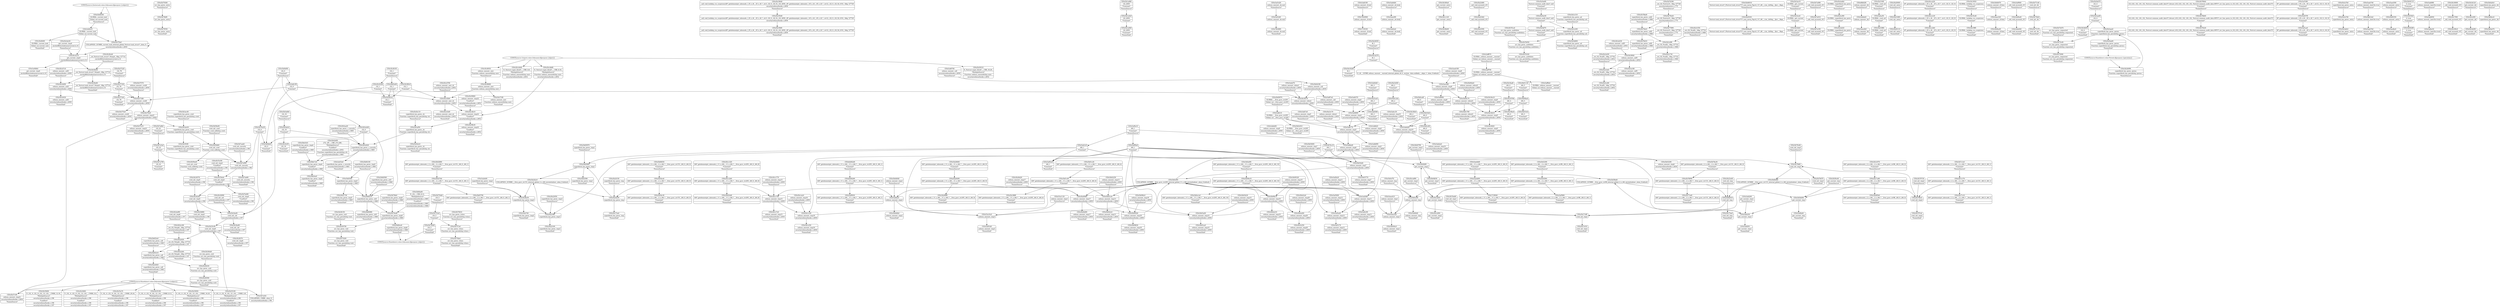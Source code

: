 digraph {
	CE0x5b1dc10 [shape=record,shape=Mrecord,label="{CE0x5b1dc10|get_current:_tmp4|./arch/x86/include/asm/current.h,14}"]
	CE0x5b79550 [shape=record,shape=Mrecord,label="{CE0x5b79550|avc_has_perm:_entry|*SummSink*}"]
	CE0x5af2c90 [shape=record,shape=Mrecord,label="{CE0x5af2c90|selinux_umount:_tmp11|security/selinux/hooks.c,2650|*SummSink*}"]
	CE0x5afeda0 [shape=record,shape=Mrecord,label="{CE0x5afeda0|selinux_umount:_tmp10|security/selinux/hooks.c,2650|*SummSink*}"]
	CE0x5b19640 [shape=record,shape=Mrecord,label="{CE0x5b19640|_call_void_lockdep_rcu_suspicious(i8*_getelementptr_inbounds_(_25_x_i8_,_25_x_i8_*_.str3,_i32_0,_i32_0),_i32_2650,_i8*_getelementptr_inbounds_(_45_x_i8_,_45_x_i8_*_.str12,_i32_0,_i32_0))_#10,_!dbg_!27729|security/selinux/hooks.c,2650|*SummSource*}"]
	CE0x5b1a840 [shape=record,shape=Mrecord,label="{CE0x5b1a840|i32_2650|*Constant*|*SummSink*}"]
	CE0x5b83fd0 [shape=record,shape=Mrecord,label="{CE0x5b83fd0|superblock_has_perm:_tmp5|security/selinux/hooks.c,1865}"]
	CE0x5b36790 [shape=record,shape=Mrecord,label="{CE0x5b36790|avc_has_perm:_tsid|Function::avc_has_perm&Arg::tsid::}"]
	CE0x78248f0 [shape=record,shape=Mrecord,label="{CE0x78248f0|selinux_umount:_do.end|*SummSink*}"]
	CE0x5af2b20 [shape=record,shape=Mrecord,label="{CE0x5af2b20|selinux_umount:_tmp11|security/selinux/hooks.c,2650|*SummSource*}"]
	CE0x5b18780 [shape=record,shape=Mrecord,label="{CE0x5b18780|i64_4|*Constant*}"]
	CE0x5b7a990 [shape=record,shape=Mrecord,label="{CE0x5b7a990|cred_sid:_security|security/selinux/hooks.c,196}"]
	CE0x5b41730 [shape=record,shape=Mrecord,label="{CE0x5b41730|superblock_has_perm:_tmp5|security/selinux/hooks.c,1865|*SummSink*}"]
	CE0x5b37570 [shape=record,shape=Mrecord,label="{CE0x5b37570|selinux_umount:_cred4|security/selinux/hooks.c,2650|*SummSource*}"]
	CE0x5b022c0 [shape=record,shape=Mrecord,label="{CE0x5b022c0|selinux_umount:_tmp13|security/selinux/hooks.c,2650|*SummSink*}"]
	CE0x5b1b690 [shape=record,shape=Mrecord,label="{CE0x5b1b690|selinux_umount:_call3|security/selinux/hooks.c,2650}"]
	CE0x7824960 [shape=record,shape=Mrecord,label="{CE0x7824960|selinux_umount:_if.end}"]
	CE0x5aee0f0 [shape=record,shape=Mrecord,label="{CE0x5aee0f0|selinux_umount:_do.body}"]
	CE0x5af9a10 [shape=record,shape=Mrecord,label="{CE0x5af9a10|i64_1|*Constant*|*SummSource*}"]
	CE0x5b1c120 [shape=record,shape=Mrecord,label="{CE0x5b1c120|get_current:_entry}"]
	CE0x5b22590 [shape=record,shape=Mrecord,label="{CE0x5b22590|_call_void_mcount()_#3|*SummSink*}"]
	CE0x5b3b800 [shape=record,shape=Mrecord,label="{CE0x5b3b800|superblock_has_perm:_ad|Function::superblock_has_perm&Arg::ad::|*SummSink*}"]
	CE0x5b39f40 [shape=record,shape=Mrecord,label="{CE0x5b39f40|selinux_umount:_call5|security/selinux/hooks.c,2652}"]
	CE0x5b1cc40 [shape=record,shape=Mrecord,label="{CE0x5b1cc40|selinux_umount:_tmp16|security/selinux/hooks.c,2650}"]
	CE0x5b45f30 [shape=record,shape=Mrecord,label="{CE0x5b45f30|%struct.task_struct*_(%struct.task_struct**)*_asm_movq_%gs:$_1:P_,$0_,_r,im,_dirflag_,_fpsr_,_flags_}"]
	CE0x5b03600 [shape=record,shape=Mrecord,label="{CE0x5b03600|selinux_umount:_tmp7|security/selinux/hooks.c,2650|*SummSource*}"]
	CE0x5b1be10 [shape=record,shape=Mrecord,label="{CE0x5b1be10|GLOBAL:_get_current|*Constant*|*SummSource*}"]
	CE0x5b36b00 [shape=record,shape=Mrecord,label="{CE0x5b36b00|get_current:_entry|*SummSink*}"]
	CE0x5afec30 [shape=record,shape=Mrecord,label="{CE0x5afec30|selinux_umount:_tmp10|security/selinux/hooks.c,2650|*SummSource*}"]
	CE0x5b484f0 [shape=record,shape=Mrecord,label="{CE0x5b484f0|GLOBAL:_current_task|Global_var:current_task|*SummSink*}"]
	CE0x5afd260 [shape=record,shape=Mrecord,label="{CE0x5afd260|get_current:_tmp1|*SummSource*}"]
	CE0x5b1b7c0 [shape=record,shape=Mrecord,label="{CE0x5b1b7c0|selinux_umount:_call3|security/selinux/hooks.c,2650|*SummSource*}"]
	CE0x5b79d70 [shape=record,shape=Mrecord,label="{CE0x5b79d70|cred_sid:_tmp3|*SummSink*}"]
	CE0x5b0b080 [shape=record,shape=Mrecord,label="{CE0x5b0b080|COLLAPSED:_GCMRE___llvm_gcov_ctr131_internal_global_2_x_i64_zeroinitializer:_elem_0:default:}"]
	CE0x5afa6d0 [shape=record,shape=Mrecord,label="{CE0x5afa6d0|superblock_has_perm:_tmp2|*SummSource*}"]
	CE0x5b3bf70 [shape=record,shape=Mrecord,label="{CE0x5b3bf70|%struct.common_audit_data*_null|*Constant*|*SummSink*}"]
	CE0x5b59ed0 [shape=record,shape=Mrecord,label="{CE0x5b59ed0|cred_sid:_cred|Function::cred_sid&Arg::cred::|*SummSink*}"]
	CE0x5b1c700 [shape=record,shape=Mrecord,label="{CE0x5b1c700|selinux_umount:_tmp15|security/selinux/hooks.c,2650}"]
	CE0x5b7a080 [shape=record,shape=Mrecord,label="{CE0x5b7a080|_call_void_mcount()_#3|*SummSource*}"]
	CE0x5b37b20 [shape=record,shape=Mrecord,label="{CE0x5b37b20|selinux_umount:_tmp21|security/selinux/hooks.c,2650}"]
	CE0x5b02880 [shape=record,shape=Mrecord,label="{CE0x5b02880|i64*_getelementptr_inbounds_(_2_x_i64_,_2_x_i64_*___llvm_gcov_ctr151,_i64_0,_i64_1)|*Constant*|*SummSource*}"]
	CE0x5af9930 [shape=record,shape=Mrecord,label="{CE0x5af9930|i64*_getelementptr_inbounds_(_11_x_i64_,_11_x_i64_*___llvm_gcov_ctr205,_i64_0,_i64_1)|*Constant*|*SummSink*}"]
	CE0x5b34a90 [shape=record,shape=Mrecord,label="{CE0x5b34a90|cred_sid:_sid|security/selinux/hooks.c,197|*SummSink*}"]
	CE0x5b3a380 [shape=record,shape=Mrecord,label="{CE0x5b3a380|GLOBAL:_superblock_has_perm|*Constant*}"]
	CE0x5afdeb0 [shape=record,shape=Mrecord,label="{CE0x5afdeb0|selinux_umount:_bb}"]
	CE0x5afd580 [shape=record,shape=Mrecord,label="{CE0x5afd580|i64_3|*Constant*|*SummSink*}"]
	CE0x5b0bad0 [shape=record,shape=Mrecord,label="{CE0x5b0bad0|%struct.task_struct*_(%struct.task_struct**)*_asm_movq_%gs:$_1:P_,$0_,_r,im,_dirflag_,_fpsr_,_flags_|*SummSink*}"]
	CE0x5b096c0 [shape=record,shape=Mrecord,label="{CE0x5b096c0|selinux_umount:_tmp18|security/selinux/hooks.c,2650|*SummSource*}"]
	CE0x5b21880 [shape=record,shape=Mrecord,label="{CE0x5b21880|GLOBAL:_cred_sid|*Constant*|*SummSink*}"]
	CE0x5b20000 [shape=record,shape=Mrecord,label="{CE0x5b20000|cred_sid:_entry|*SummSource*}"]
	CE0x5b1db80 [shape=record,shape=Mrecord,label="{CE0x5b1db80|8:_%struct.super_block*,_:_CRE_8,16_|*MultipleSource*|Function::selinux_umount&Arg::mnt::|security/selinux/hooks.c,2652}"]
	CE0x5aeddd0 [shape=record,shape=Mrecord,label="{CE0x5aeddd0|i64*_getelementptr_inbounds_(_11_x_i64_,_11_x_i64_*___llvm_gcov_ctr205,_i64_0,_i64_0)|*Constant*|*SummSource*}"]
	CE0x5affd20 [shape=record,shape=Mrecord,label="{CE0x5affd20|selinux_umount:_tmp4|security/selinux/hooks.c,2650|*SummSink*}"]
	CE0x5b1a120 [shape=record,shape=Mrecord,label="{CE0x5b1a120|i8*_getelementptr_inbounds_(_25_x_i8_,_25_x_i8_*_.str3,_i32_0,_i32_0)|*Constant*}"]
	CE0x5af33a0 [shape=record,shape=Mrecord,label="{CE0x5af33a0|superblock_has_perm:_s_security|security/selinux/hooks.c,1865|*SummSink*}"]
	CE0x5b1d790 [shape=record,shape=Mrecord,label="{CE0x5b1d790|selinux_umount:_mnt_sb|security/selinux/hooks.c,2652|*SummSource*}"]
	CE0x5b04790 [shape=record,shape=Mrecord,label="{CE0x5b04790|get_current:_tmp3|*SummSource*}"]
	CE0x5b364d0 [shape=record,shape=Mrecord,label="{CE0x5b364d0|avc_has_perm:_ssid|Function::avc_has_perm&Arg::ssid::|*SummSource*}"]
	CE0x5afb190 [shape=record,shape=Mrecord,label="{CE0x5afb190|i32_0|*Constant*}"]
	CE0x5afbd00 [shape=record,shape=Mrecord,label="{CE0x5afbd00|selinux_umount:_tmp6|security/selinux/hooks.c,2650|*SummSource*}"]
	CE0x5b5dc30 [shape=record,shape=Mrecord,label="{CE0x5b5dc30|i64*_getelementptr_inbounds_(_2_x_i64_,_2_x_i64_*___llvm_gcov_ctr151,_i64_0,_i64_0)|*Constant*|*SummSink*}"]
	CE0x5b77a40 [shape=record,shape=Mrecord,label="{CE0x5b77a40|i64*_getelementptr_inbounds_(_2_x_i64_,_2_x_i64_*___llvm_gcov_ctr131,_i64_0,_i64_0)|*Constant*|*SummSink*}"]
	CE0x5b034d0 [shape=record,shape=Mrecord,label="{CE0x5b034d0|selinux_umount:_tmp7|security/selinux/hooks.c,2650}"]
	CE0x5b19cd0 [shape=record,shape=Mrecord,label="{CE0x5b19cd0|GLOBAL:_lockdep_rcu_suspicious|*Constant*}"]
	CE0x5b5a920 [shape=record,shape=Mrecord,label="{CE0x5b5a920|superblock_has_perm:_s_security|security/selinux/hooks.c,1865}"]
	CE0x5b79360 [shape=record,shape=Mrecord,label="{CE0x5b79360|avc_has_perm:_entry|*SummSource*}"]
	CE0x5b09e10 [shape=record,shape=Mrecord,label="{CE0x5b09e10|i64*_getelementptr_inbounds_(_11_x_i64_,_11_x_i64_*___llvm_gcov_ctr205,_i64_0,_i64_10)|*Constant*}"]
	CE0x5b01c20 [shape=record,shape=Mrecord,label="{CE0x5b01c20|i64*_getelementptr_inbounds_(_11_x_i64_,_11_x_i64_*___llvm_gcov_ctr205,_i64_0,_i64_6)|*Constant*|*SummSource*}"]
	CE0x5b1a220 [shape=record,shape=Mrecord,label="{CE0x5b1a220|i8*_getelementptr_inbounds_(_25_x_i8_,_25_x_i8_*_.str3,_i32_0,_i32_0)|*Constant*|*SummSource*}"]
	CE0x5b0b970 [shape=record,shape=Mrecord,label="{CE0x5b0b970|selinux_umount:_if.then|*SummSource*}"]
	CE0x5b75200 [shape=record,shape=Mrecord,label="{CE0x5b75200|avc_has_perm:_tsid|Function::avc_has_perm&Arg::tsid::|*SummSink*}"]
	CE0x5b18d10 [shape=record,shape=Mrecord,label="{CE0x5b18d10|selinux_umount:_tmp9|security/selinux/hooks.c,2650}"]
	CE0x5b02250 [shape=record,shape=Mrecord,label="{CE0x5b02250|selinux_umount:_tmp13|security/selinux/hooks.c,2650|*SummSource*}"]
	CE0x5af9ed0 [shape=record,shape=Mrecord,label="{CE0x5af9ed0|_call_void_mcount()_#3}"]
	CE0x5b3f270 [shape=record,shape=Mrecord,label="{CE0x5b3f270|cred_sid:_tmp6|security/selinux/hooks.c,197|*SummSink*}"]
	CE0x5b77c40 [shape=record,shape=Mrecord,label="{CE0x5b77c40|cred_sid:_bb|*SummSource*}"]
	CE0x5b3ac40 [shape=record,shape=Mrecord,label="{CE0x5b3ac40|superblock_has_perm:_cred|Function::superblock_has_perm&Arg::cred::|*SummSource*}"]
	CE0x5b75d70 [shape=record,shape=Mrecord,label="{CE0x5b75d70|avc_has_perm:_requested|Function::avc_has_perm&Arg::requested::|*SummSource*}"]
	CE0x5b23d50 [shape=record,shape=Mrecord,label="{CE0x5b23d50|i64_2|*Constant*|*SummSource*}"]
	"CONST[source:1(input),value:2(dynamic)][purpose:{object}]"
	"CONST[source:2(external),value:2(dynamic)][purpose:{subject}]"
	CE0x5b796c0 [shape=record,shape=Mrecord,label="{CE0x5b796c0|cred_sid:_tmp2}"]
	CE0x5af3170 [shape=record,shape=Mrecord,label="{CE0x5af3170|selinux_umount:_tmp12|security/selinux/hooks.c,2650|*SummSink*}"]
	CE0x5b42d00 [shape=record,shape=Mrecord,label="{CE0x5b42d00|272:_i8*,_:_CRE_272,280_|*MultipleSource*|*LoadInst*|security/selinux/hooks.c,2652|Function::superblock_has_perm&Arg::sb::|security/selinux/hooks.c,1865}"]
	CE0x5afbbd0 [shape=record,shape=Mrecord,label="{CE0x5afbbd0|selinux_umount:_tmp6|security/selinux/hooks.c,2650}"]
	CE0x5b01af0 [shape=record,shape=Mrecord,label="{CE0x5b01af0|i64*_getelementptr_inbounds_(_11_x_i64_,_11_x_i64_*___llvm_gcov_ctr205,_i64_0,_i64_6)|*Constant*}"]
	CE0x5b0a0f0 [shape=record,shape=Mrecord,label="{CE0x5b0a0f0|i64*_getelementptr_inbounds_(_11_x_i64_,_11_x_i64_*___llvm_gcov_ctr205,_i64_0,_i64_10)|*Constant*|*SummSource*}"]
	CE0x5b34a00 [shape=record,shape=Mrecord,label="{CE0x5b34a00|cred_sid:_sid|security/selinux/hooks.c,197}"]
	CE0x5b84980 [shape=record,shape=Mrecord,label="{CE0x5b84980|superblock_has_perm:_sid1|security/selinux/hooks.c,1866|*SummSink*}"]
	CE0x5b78b60 [shape=record,shape=Mrecord,label="{CE0x5b78b60|i32_(i32,_i32,_i16,_i32,_%struct.common_audit_data*)*_bitcast_(i32_(i32,_i32,_i16,_i32,_%struct.common_audit_data.495*)*_avc_has_perm_to_i32_(i32,_i32,_i16,_i32,_%struct.common_audit_data*)*)|*Constant*}"]
	CE0x5b1c320 [shape=record,shape=Mrecord,label="{CE0x5b1c320|i64*_getelementptr_inbounds_(_11_x_i64_,_11_x_i64_*___llvm_gcov_ctr205,_i64_0,_i64_8)|*Constant*|*SummSource*}"]
	CE0x5b1cf30 [shape=record,shape=Mrecord,label="{CE0x5b1cf30|selinux_umount:_tmp16|security/selinux/hooks.c,2650|*SummSink*}"]
	CE0x5b70fe0 [shape=record,shape=Mrecord,label="{CE0x5b70fe0|superblock_has_perm:_tmp6|security/selinux/hooks.c,1866|*SummSource*}"]
	CE0x5b35190 [shape=record,shape=Mrecord,label="{CE0x5b35190|0:_i32,_4:_i32,_8:_i32,_12:_i32,_:_CMRE_8,12_|*MultipleSource*|security/selinux/hooks.c,196|*LoadInst*|security/selinux/hooks.c,196|security/selinux/hooks.c,197}"]
	CE0x5b23ce0 [shape=record,shape=Mrecord,label="{CE0x5b23ce0|i64_3|*Constant*}"]
	CE0x5aff870 [shape=record,shape=Mrecord,label="{CE0x5aff870|GLOBAL:_selinux_umount.__warned|Global_var:selinux_umount.__warned|*SummSource*}"]
	CE0x5b1b350 [shape=record,shape=Mrecord,label="{CE0x5b1b350|selinux_umount:_tmp20|security/selinux/hooks.c,2650|*SummSink*}"]
	CE0x5b04830 [shape=record,shape=Mrecord,label="{CE0x5b04830|get_current:_tmp3|*SummSink*}"]
	CE0x5b0d0b0 [shape=record,shape=Mrecord,label="{CE0x5b0d0b0|selinux_umount:_tmp2|*SummSink*}"]
	CE0x5b03a00 [shape=record,shape=Mrecord,label="{CE0x5b03a00|selinux_umount:_tmp14|security/selinux/hooks.c,2650}"]
	CE0x53a10c0 [shape=record,shape=Mrecord,label="{CE0x53a10c0|selinux_umount:_tmp3}"]
	CE0x5b0cc60 [shape=record,shape=Mrecord,label="{CE0x5b0cc60|i64_0|*Constant*|*SummSink*}"]
	CE0x5b6c7a0 [shape=record,shape=Mrecord,label="{CE0x5b6c7a0|superblock_has_perm:_tmp4|*LoadInst*|security/selinux/hooks.c,1865}"]
	CE0x5b3bdf0 [shape=record,shape=Mrecord,label="{CE0x5b3bdf0|%struct.common_audit_data*_null|*Constant*|*SummSource*}"]
	CE0x5b23e40 [shape=record,shape=Mrecord,label="{CE0x5b23e40|cred_sid:_tmp|*SummSource*}"]
	CE0x5b7a8b0 [shape=record,shape=Mrecord,label="{CE0x5b7a8b0|i32_22|*Constant*|*SummSource*}"]
	CE0x5b59e00 [shape=record,shape=Mrecord,label="{CE0x5b59e00|cred_sid:_cred|Function::cred_sid&Arg::cred::|*SummSource*}"]
	CE0x5b7bdd0 [shape=record,shape=Mrecord,label="{CE0x5b7bdd0|cred_sid:_tmp1|*SummSource*}"]
	CE0x5b00c70 [shape=record,shape=Mrecord,label="{CE0x5b00c70|selinux_umount:_tobool1|security/selinux/hooks.c,2650}"]
	"CONST[source:0(mediator),value:0(static)][purpose:{operation}]"
	CE0x5b35850 [shape=record,shape=Mrecord,label="{CE0x5b35850|0:_i32,_4:_i32,_8:_i32,_12:_i32,_:_CMRE_16,20_|*MultipleSource*|security/selinux/hooks.c,196|*LoadInst*|security/selinux/hooks.c,196|security/selinux/hooks.c,197}"]
	CE0x5b77e70 [shape=record,shape=Mrecord,label="{CE0x5b77e70|cred_sid:_bb|*SummSink*}"]
	CE0x5b84a60 [shape=record,shape=Mrecord,label="{CE0x5b84a60|8:_i32,_:_CRE_8,12_|*MultipleSource*|security/selinux/hooks.c,1865|*LoadInst*|security/selinux/hooks.c,1865|security/selinux/hooks.c,1866}"]
	CE0x5b393f0 [shape=record,shape=Mrecord,label="{CE0x5b393f0|superblock_has_perm:_cred|Function::superblock_has_perm&Arg::cred::|*SummSink*}"]
	CE0x5b39960 [shape=record,shape=Mrecord,label="{CE0x5b39960|selinux_umount:_tmp22|*LoadInst*|security/selinux/hooks.c,2652|*SummSource*}"]
	CE0x5af6f90 [shape=record,shape=Mrecord,label="{CE0x5af6f90|selinux_umount:_tmp8|security/selinux/hooks.c,2650|*SummSink*}"]
	CE0x5b26960 [shape=record,shape=Mrecord,label="{CE0x5b26960|selinux_umount:_tmp17|security/selinux/hooks.c,2650}"]
	CE0x5b38a50 [shape=record,shape=Mrecord,label="{CE0x5b38a50|superblock_has_perm:_tmp2}"]
	CE0x5b1d560 [shape=record,shape=Mrecord,label="{CE0x5b1d560|selinux_umount:_mnt_sb|security/selinux/hooks.c,2652}"]
	CE0x5aecfb0 [shape=record,shape=Mrecord,label="{CE0x5aecfb0|0:_i8,_:_GCMR_selinux_umount.__warned_internal_global_i8_0,_section_.data.unlikely_,_align_1:_elem_0:default:}"]
	CE0x5b65870 [shape=record,shape=Mrecord,label="{CE0x5b65870|superblock_has_perm:_tmp1|*SummSource*}"]
	CE0x5b18fe0 [shape=record,shape=Mrecord,label="{CE0x5b18fe0|i64_2|*Constant*|*SummSink*}"]
	CE0x5b36e60 [shape=record,shape=Mrecord,label="{CE0x5b36e60|_ret_%struct.task_struct*_%tmp4,_!dbg_!27714|./arch/x86/include/asm/current.h,14|*SummSink*}"]
	CE0x5b70dc0 [shape=record,shape=Mrecord,label="{CE0x5b70dc0|superblock_has_perm:_call2|security/selinux/hooks.c,1866}"]
	CE0x5b790b0 [shape=record,shape=Mrecord,label="{CE0x5b790b0|i32_(i32,_i32,_i16,_i32,_%struct.common_audit_data*)*_bitcast_(i32_(i32,_i32,_i16,_i32,_%struct.common_audit_data.495*)*_avc_has_perm_to_i32_(i32,_i32,_i16,_i32,_%struct.common_audit_data*)*)|*Constant*|*SummSource*}"]
	CE0x5b5aa20 [shape=record,shape=Mrecord,label="{CE0x5b5aa20|superblock_has_perm:_s_security|security/selinux/hooks.c,1865|*SummSource*}"]
	CE0x5b373f0 [shape=record,shape=Mrecord,label="{CE0x5b373f0|selinux_umount:_mnt|Function::selinux_umount&Arg::mnt::|*SummSink*}"]
	CE0x5b34880 [shape=record,shape=Mrecord,label="{CE0x5b34880|cred_sid:_tmp5|security/selinux/hooks.c,196|*SummSink*}"]
	CE0x5b84210 [shape=record,shape=Mrecord,label="{CE0x5b84210|superblock_has_perm:_sid1|security/selinux/hooks.c,1866}"]
	CE0x5b223b0 [shape=record,shape=Mrecord,label="{CE0x5b223b0|_call_void_mcount()_#3}"]
	CE0x5b18e10 [shape=record,shape=Mrecord,label="{CE0x5b18e10|selinux_umount:_tmp9|security/selinux/hooks.c,2650|*SummSource*}"]
	CE0x5b3c4e0 [shape=record,shape=Mrecord,label="{CE0x5b3c4e0|_ret_i32_%call5,_!dbg_!27742|security/selinux/hooks.c,2652}"]
	CE0x5afa740 [shape=record,shape=Mrecord,label="{CE0x5afa740|superblock_has_perm:_tmp2|*SummSink*}"]
	CE0x5aff790 [shape=record,shape=Mrecord,label="{CE0x5aff790|GLOBAL:_selinux_umount.__warned|Global_var:selinux_umount.__warned}"]
	CE0x5afaa50 [shape=record,shape=Mrecord,label="{CE0x5afaa50|GLOBAL:_cred_sid|*Constant*}"]
	CE0x5b024d0 [shape=record,shape=Mrecord,label="{CE0x5b024d0|i64*_getelementptr_inbounds_(_11_x_i64_,_11_x_i64_*___llvm_gcov_ctr205,_i64_0,_i64_8)|*Constant*|*SummSink*}"]
	CE0x5b18ad0 [shape=record,shape=Mrecord,label="{CE0x5b18ad0|i64_4|*Constant*|*SummSource*}"]
	CE0x5b65210 [shape=record,shape=Mrecord,label="{CE0x5b65210|superblock_has_perm:_call|security/selinux/hooks.c,1863}"]
	CE0x5b0ba40 [shape=record,shape=Mrecord,label="{CE0x5b0ba40|selinux_umount:_if.then|*SummSink*}"]
	CE0x5b010c0 [shape=record,shape=Mrecord,label="{CE0x5b010c0|i64_5|*Constant*|*SummSink*}"]
	CE0x5b6c9c0 [shape=record,shape=Mrecord,label="{CE0x5b6c9c0|superblock_has_perm:_tmp4|*LoadInst*|security/selinux/hooks.c,1865|*SummSource*}"]
	CE0x5b03770 [shape=record,shape=Mrecord,label="{CE0x5b03770|selinux_umount:_tmp7|security/selinux/hooks.c,2650|*SummSink*}"]
	CE0x5b267f0 [shape=record,shape=Mrecord,label="{CE0x5b267f0|i8*_getelementptr_inbounds_(_45_x_i8_,_45_x_i8_*_.str12,_i32_0,_i32_0)|*Constant*}"]
	CE0x5b38f30 [shape=record,shape=Mrecord,label="{CE0x5b38f30|selinux_umount:_mnt|Function::selinux_umount&Arg::mnt::|*SummSource*}"]
	CE0x5b3ed90 [shape=record,shape=Mrecord,label="{CE0x5b3ed90|cred_sid:_tmp6|security/selinux/hooks.c,197|*SummSource*}"]
	CE0x5b3a740 [shape=record,shape=Mrecord,label="{CE0x5b3a740|superblock_has_perm:_entry}"]
	CE0x5b34240 [shape=record,shape=Mrecord,label="{CE0x5b34240|cred_sid:_tmp5|security/selinux/hooks.c,196}"]
	CE0x5b753a0 [shape=record,shape=Mrecord,label="{CE0x5b753a0|i16_5|*Constant*}"]
	CE0x5af4a10 [shape=record,shape=Mrecord,label="{CE0x5af4a10|GLOBAL:_current_task|Global_var:current_task}"]
	CE0x5b0c5a0 [shape=record,shape=Mrecord,label="{CE0x5b0c5a0|selinux_umount:_land.lhs.true}"]
	CE0x5b09540 [shape=record,shape=Mrecord,label="{CE0x5b09540|selinux_umount:_tmp18|security/selinux/hooks.c,2650}"]
	CE0x5b3a7b0 [shape=record,shape=Mrecord,label="{CE0x5b3a7b0|superblock_has_perm:_entry|*SummSource*}"]
	CE0x5b65800 [shape=record,shape=Mrecord,label="{CE0x5b65800|superblock_has_perm:_tmp1}"]
	CE0x5b3bc00 [shape=record,shape=Mrecord,label="{CE0x5b3bc00|%struct.common_audit_data*_null|*Constant*}"]
	CE0x5b1d3d0 [shape=record,shape=Mrecord,label="{CE0x5b1d3d0|selinux_umount:_mnt_sb|security/selinux/hooks.c,2652|*SummSink*}"]
	CE0x5b59d60 [shape=record,shape=Mrecord,label="{CE0x5b59d60|cred_sid:_cred|Function::cred_sid&Arg::cred::}"]
	CE0x5b046f0 [shape=record,shape=Mrecord,label="{CE0x5b046f0|get_current:_tmp3}"]
	CE0x5af03d0 [shape=record,shape=Mrecord,label="{CE0x5af03d0|selinux_umount:_tmp3|*SummSink*}"]
	CE0x5b83e60 [shape=record,shape=Mrecord,label="{CE0x5b83e60|i32_1|*Constant*}"]
	CE0x5b343a0 [shape=record,shape=Mrecord,label="{CE0x5b343a0|i32_1|*Constant*}"]
	CE0x5b027b0 [shape=record,shape=Mrecord,label="{CE0x5b027b0|i64*_getelementptr_inbounds_(_2_x_i64_,_2_x_i64_*___llvm_gcov_ctr151,_i64_0,_i64_1)|*Constant*}"]
	CE0x5b3eb30 [shape=record,shape=Mrecord,label="{CE0x5b3eb30|get_current:_tmp4|./arch/x86/include/asm/current.h,14|*SummSource*}"]
	CE0x5b00350 [shape=record,shape=Mrecord,label="{CE0x5b00350|selinux_umount:_entry}"]
	CE0x5b34990 [shape=record,shape=Mrecord,label="{CE0x5b34990|cred_sid:_sid|security/selinux/hooks.c,197|*SummSource*}"]
	CE0x5afd370 [shape=record,shape=Mrecord,label="{CE0x5afd370|selinux_umount:_tmp4|security/selinux/hooks.c,2650|*SummSource*}"]
	CE0x5b188f0 [shape=record,shape=Mrecord,label="{CE0x5b188f0|i64*_getelementptr_inbounds_(_11_x_i64_,_11_x_i64_*___llvm_gcov_ctr205,_i64_0,_i64_6)|*Constant*|*SummSink*}"]
	CE0x5b09320 [shape=record,shape=Mrecord,label="{CE0x5b09320|selinux_umount:_tmp19|security/selinux/hooks.c,2650|*SummSource*}"]
	CE0x5b02580 [shape=record,shape=Mrecord,label="{CE0x5b02580|superblock_has_perm:_tmp1|*SummSink*}"]
	CE0x5af3000 [shape=record,shape=Mrecord,label="{CE0x5af3000|selinux_umount:_tmp12|security/selinux/hooks.c,2650|*SummSource*}"]
	CE0x5b17a80 [shape=record,shape=Mrecord,label="{CE0x5b17a80|i64*_getelementptr_inbounds_(_2_x_i64_,_2_x_i64_*___llvm_gcov_ctr98,_i64_0,_i64_0)|*Constant*}"]
	CE0x5b46010 [shape=record,shape=Mrecord,label="{CE0x5b46010|%struct.task_struct*_(%struct.task_struct**)*_asm_movq_%gs:$_1:P_,$0_,_r,im,_dirflag_,_fpsr_,_flags_|*SummSource*}"]
	CE0x5b3b2c0 [shape=record,shape=Mrecord,label="{CE0x5b3b2c0|superblock_has_perm:_sb|Function::superblock_has_perm&Arg::sb::|*SummSink*}"]
	CE0x5b1a3b0 [shape=record,shape=Mrecord,label="{CE0x5b1a3b0|i8*_getelementptr_inbounds_(_25_x_i8_,_25_x_i8_*_.str3,_i32_0,_i32_0)|*Constant*|*SummSink*}"]
	CE0x5b18570 [shape=record,shape=Mrecord,label="{CE0x5b18570|selinux_umount:_tobool|security/selinux/hooks.c,2650}"]
	CE0x5b1d270 [shape=record,shape=Mrecord,label="{CE0x5b1d270|i8_1|*Constant*}"]
	CE0x5b18f20 [shape=record,shape=Mrecord,label="{CE0x5b18f20|selinux_umount:_tmp9|security/selinux/hooks.c,2650|*SummSink*}"]
	CE0x5b75fe0 [shape=record,shape=Mrecord,label="{CE0x5b75fe0|cred_sid:_bb}"]
	CE0x5b19ff0 [shape=record,shape=Mrecord,label="{CE0x5b19ff0|GLOBAL:_lockdep_rcu_suspicious|*Constant*|*SummSink*}"]
	CE0x5b76390 [shape=record,shape=Mrecord,label="{CE0x5b76390|_ret_i32_%retval.0,_!dbg_!27728|security/selinux/avc.c,775|*SummSource*}"]
	CE0x5b7ab80 [shape=record,shape=Mrecord,label="{CE0x5b7ab80|cred_sid:_security|security/selinux/hooks.c,196|*SummSink*}"]
	CE0x5b75090 [shape=record,shape=Mrecord,label="{CE0x5b75090|avc_has_perm:_requested|Function::avc_has_perm&Arg::requested::|*SummSink*}"]
	CE0x5b09b70 [shape=record,shape=Mrecord,label="{CE0x5b09b70|selinux_umount:_tmp19|security/selinux/hooks.c,2650}"]
	CE0x5b172a0 [shape=record,shape=Mrecord,label="{CE0x5b172a0|superblock_has_perm:_tmp|*SummSink*}"]
	CE0x5b26d90 [shape=record,shape=Mrecord,label="{CE0x5b26d90|selinux_umount:_tmp17|security/selinux/hooks.c,2650|*SummSink*}"]
	CE0x5b24650 [shape=record,shape=Mrecord,label="{CE0x5b24650|i8_1|*Constant*|*SummSource*}"]
	CE0x5b17ba0 [shape=record,shape=Mrecord,label="{CE0x5b17ba0|cred_sid:_tmp|*SummSink*}"]
	CE0x5b3b650 [shape=record,shape=Mrecord,label="{CE0x5b3b650|i32_4|*Constant*|*SummSink*}"]
	CE0x5b3c310 [shape=record,shape=Mrecord,label="{CE0x5b3c310|superblock_has_perm:_ad|Function::superblock_has_perm&Arg::ad::|*SummSource*}"]
	CE0x5b797a0 [shape=record,shape=Mrecord,label="{CE0x5b797a0|cred_sid:_tmp2|*SummSink*}"]
	CE0x5b3c970 [shape=record,shape=Mrecord,label="{CE0x5b3c970|i64*_getelementptr_inbounds_(_2_x_i64_,_2_x_i64_*___llvm_gcov_ctr98,_i64_0,_i64_0)|*Constant*|*SummSource*}"]
	CE0x5b1cdc0 [shape=record,shape=Mrecord,label="{CE0x5b1cdc0|selinux_umount:_tmp16|security/selinux/hooks.c,2650|*SummSource*}"]
	CE0x5b0d180 [shape=record,shape=Mrecord,label="{CE0x5b0d180|selinux_umount:_call|security/selinux/hooks.c,2650}"]
	CE0x5b37220 [shape=record,shape=Mrecord,label="{CE0x5b37220|i32_78|*Constant*|*SummSource*}"]
	CE0x5b652e0 [shape=record,shape=Mrecord,label="{CE0x5b652e0|superblock_has_perm:_call|security/selinux/hooks.c,1863|*SummSource*}"]
	CE0x5afeb00 [shape=record,shape=Mrecord,label="{CE0x5afeb00|selinux_umount:_tmp10|security/selinux/hooks.c,2650}"]
	CE0x5b5dca0 [shape=record,shape=Mrecord,label="{CE0x5b5dca0|i64*_getelementptr_inbounds_(_2_x_i64_,_2_x_i64_*___llvm_gcov_ctr151,_i64_0,_i64_0)|*Constant*}"]
	CE0x5b242c0 [shape=record,shape=Mrecord,label="{CE0x5b242c0|COLLAPSED:_GCMRE___llvm_gcov_ctr151_internal_global_2_x_i64_zeroinitializer:_elem_0:default:}"]
	CE0x5b79c60 [shape=record,shape=Mrecord,label="{CE0x5b79c60|cred_sid:_tmp3|*SummSource*}"]
	CE0x5b39310 [shape=record,shape=Mrecord,label="{CE0x5b39310|8:_%struct.super_block*,_:_CRE_16,20_|*MultipleSource*|Function::selinux_umount&Arg::mnt::|security/selinux/hooks.c,2652}"]
	CE0x5b04280 [shape=record,shape=Mrecord,label="{CE0x5b04280|i1_true|*Constant*|*SummSink*}"]
	CE0x5afbe50 [shape=record,shape=Mrecord,label="{CE0x5afbe50|selinux_umount:_land.lhs.true2|*SummSink*}"]
	CE0x5b757a0 [shape=record,shape=Mrecord,label="{CE0x5b757a0|avc_has_perm:_tclass|Function::avc_has_perm&Arg::tclass::}"]
	CE0x5b1e900 [shape=record,shape=Mrecord,label="{CE0x5b1e900|get_current:_tmp2|*SummSink*}"]
	CE0x5af02e0 [shape=record,shape=Mrecord,label="{CE0x5af02e0|i64_1|*Constant*|*SummSink*}"]
	CE0x5b754d0 [shape=record,shape=Mrecord,label="{CE0x5b754d0|i16_5|*Constant*|*SummSource*}"]
	CE0x5b36590 [shape=record,shape=Mrecord,label="{CE0x5b36590|avc_has_perm:_ssid|Function::avc_has_perm&Arg::ssid::|*SummSink*}"]
	CE0x5b0c810 [shape=record,shape=Mrecord,label="{CE0x5b0c810|GLOBAL:___llvm_gcov_ctr205|Global_var:__llvm_gcov_ctr205|*SummSink*}"]
	CE0x5b03b30 [shape=record,shape=Mrecord,label="{CE0x5b03b30|selinux_umount:_tmp14|security/selinux/hooks.c,2650|*SummSource*}"]
	CE0x5b18000 [shape=record,shape=Mrecord,label="{CE0x5b18000|_call_void_mcount()_#3|*SummSource*}"]
	CE0x5b37c90 [shape=record,shape=Mrecord,label="{CE0x5b37c90|selinux_umount:_tmp21|security/selinux/hooks.c,2650|*SummSource*}"]
	CE0x5af1bf0 [shape=record,shape=Mrecord,label="{CE0x5af1bf0|selinux_umount:_do.end}"]
	CE0x5b78a30 [shape=record,shape=Mrecord,label="{CE0x5b78a30|i64*_getelementptr_inbounds_(_2_x_i64_,_2_x_i64_*___llvm_gcov_ctr131,_i64_0,_i64_0)|*Constant*|*SummSource*}"]
	CE0x5aee320 [shape=record,shape=Mrecord,label="{CE0x5aee320|selinux_umount:_if.then}"]
	CE0x5b7c1e0 [shape=record,shape=Mrecord,label="{CE0x5b7c1e0|i64*_getelementptr_inbounds_(_2_x_i64_,_2_x_i64_*___llvm_gcov_ctr131,_i64_0,_i64_1)|*Constant*|*SummSource*}"]
	CE0x5b35100 [shape=record,shape=Mrecord,label="{CE0x5b35100|0:_i32,_4:_i32,_8:_i32,_12:_i32,_:_CMRE_4,8_|*MultipleSource*|security/selinux/hooks.c,196|*LoadInst*|security/selinux/hooks.c,196|security/selinux/hooks.c,197}"]
	CE0x5b216f0 [shape=record,shape=Mrecord,label="{CE0x5b216f0|GLOBAL:_cred_sid|*Constant*|*SummSource*}"]
	CE0x5b7b180 [shape=record,shape=Mrecord,label="{CE0x5b7b180|cred_sid:_tmp4|*LoadInst*|security/selinux/hooks.c,196|*SummSource*}"]
	CE0x5b3ab30 [shape=record,shape=Mrecord,label="{CE0x5b3ab30|superblock_has_perm:_cred|Function::superblock_has_perm&Arg::cred::}"]
	CE0x5b17f00 [shape=record,shape=Mrecord,label="{CE0x5b17f00|_call_void_mcount()_#3}"]
	CE0x5b044c0 [shape=record,shape=Mrecord,label="{CE0x5b044c0|selinux_umount:_tmp1|*SummSink*}"]
	CE0x5b04110 [shape=record,shape=Mrecord,label="{CE0x5b04110|i1_true|*Constant*|*SummSource*}"]
	CE0x5b38680 [shape=record,shape=Mrecord,label="{CE0x5b38680|selinux_umount:_mnt|Function::selinux_umount&Arg::mnt::}"]
	CE0x5b6cbe0 [shape=record,shape=Mrecord,label="{CE0x5b6cbe0|superblock_has_perm:_tmp4|*LoadInst*|security/selinux/hooks.c,1865|*SummSink*}"]
	CE0x5b17c10 [shape=record,shape=Mrecord,label="{CE0x5b17c10|i64*_getelementptr_inbounds_(_2_x_i64_,_2_x_i64_*___llvm_gcov_ctr131,_i64_0,_i64_1)|*Constant*|*SummSink*}"]
	CE0x5af6700 [shape=record,shape=Mrecord,label="{CE0x5af6700|selinux_umount:_call|security/selinux/hooks.c,2650|*SummSource*}"]
	CE0x5affc10 [shape=record,shape=Mrecord,label="{CE0x5affc10|GLOBAL:___llvm_gcov_ctr205|Global_var:__llvm_gcov_ctr205}"]
	CE0x5b1a680 [shape=record,shape=Mrecord,label="{CE0x5b1a680|i32_2650|*Constant*|*SummSource*}"]
	CE0x5b3b470 [shape=record,shape=Mrecord,label="{CE0x5b3b470|i32_4|*Constant*|*SummSource*}"]
	CE0x5afdbd0 [shape=record,shape=Mrecord,label="{CE0x5afdbd0|get_current:_tmp|*SummSink*}"]
	CE0x5b485b0 [shape=record,shape=Mrecord,label="{CE0x5b485b0|i64*_getelementptr_inbounds_(_2_x_i64_,_2_x_i64_*___llvm_gcov_ctr98,_i64_0,_i64_0)|*Constant*|*SummSink*}"]
	CE0x5b3aee0 [shape=record,shape=Mrecord,label="{CE0x5b3aee0|superblock_has_perm:_perms|Function::superblock_has_perm&Arg::perms::}"]
	CE0x5b3c200 [shape=record,shape=Mrecord,label="{CE0x5b3c200|superblock_has_perm:_ad|Function::superblock_has_perm&Arg::ad::}"]
	CE0x5b35600 [shape=record,shape=Mrecord,label="{CE0x5b35600|0:_i32,_4:_i32,_8:_i32,_12:_i32,_:_CMRE_12,16_|*MultipleSource*|security/selinux/hooks.c,196|*LoadInst*|security/selinux/hooks.c,196|security/selinux/hooks.c,197}"]
	"CONST[source:0(mediator),value:2(dynamic)][purpose:{subject}]"
	CE0x5aeb740 [shape=record,shape=Mrecord,label="{CE0x5aeb740|selinux_umount:_land.lhs.true|*SummSource*}"]
	CE0x5b3c550 [shape=record,shape=Mrecord,label="{CE0x5b3c550|_ret_i32_%call2,_!dbg_!27722|security/selinux/hooks.c,1866|*SummSource*}"]
	CE0x5b03ca0 [shape=record,shape=Mrecord,label="{CE0x5b03ca0|selinux_umount:_tmp14|security/selinux/hooks.c,2650|*SummSink*}"]
	CE0x5b0bfe0 [shape=record,shape=Mrecord,label="{CE0x5b0bfe0|i32_0|*Constant*|*SummSink*}"]
	CE0x5b196f0 [shape=record,shape=Mrecord,label="{CE0x5b196f0|_call_void_lockdep_rcu_suspicious(i8*_getelementptr_inbounds_(_25_x_i8_,_25_x_i8_*_.str3,_i32_0,_i32_0),_i32_2650,_i8*_getelementptr_inbounds_(_45_x_i8_,_45_x_i8_*_.str12,_i32_0,_i32_0))_#10,_!dbg_!27729|security/selinux/hooks.c,2650|*SummSink*}"]
	CE0x5b03290 [shape=record,shape=Mrecord,label="{CE0x5b03290|selinux_umount:_tmp6|security/selinux/hooks.c,2650|*SummSink*}"]
	CE0x5aff9e0 [shape=record,shape=Mrecord,label="{CE0x5aff9e0|GLOBAL:_selinux_umount.__warned|Global_var:selinux_umount.__warned|*SummSink*}"]
	CE0x5b3d120 [shape=record,shape=Mrecord,label="{CE0x5b3d120|get_current:_bb|*SummSource*}"]
	CE0x5afe0a0 [shape=record,shape=Mrecord,label="{CE0x5afe0a0|selinux_umount:_do.body|*SummSink*}"]
	CE0x5af67a0 [shape=record,shape=Mrecord,label="{CE0x5af67a0|selinux_umount:_call|security/selinux/hooks.c,2650|*SummSink*}"]
	CE0x5b379a0 [shape=record,shape=Mrecord,label="{CE0x5b379a0|COLLAPSED:_GCMRE_current_task_external_global_%struct.task_struct*:_elem_0::|security/selinux/hooks.c,2650}"]
	CE0x5af48b0 [shape=record,shape=Mrecord,label="{CE0x5af48b0|get_current:_tmp4|./arch/x86/include/asm/current.h,14|*SummSink*}"]
	CE0x5afd4d0 [shape=record,shape=Mrecord,label="{CE0x5afd4d0|i64_3|*Constant*|*SummSource*}"]
	CE0x5b3a4b0 [shape=record,shape=Mrecord,label="{CE0x5b3a4b0|GLOBAL:_superblock_has_perm|*Constant*|*SummSource*}"]
	CE0x5b5a6c0 [shape=record,shape=Mrecord,label="{CE0x5b5a6c0|i32_16|*Constant*}"]
	CE0x5af5f60 [shape=record,shape=Mrecord,label="{CE0x5af5f60|i64*_getelementptr_inbounds_(_2_x_i64_,_2_x_i64_*___llvm_gcov_ctr98,_i64_0,_i64_1)|*Constant*|*SummSink*}"]
	CE0x5b0a5a0 [shape=record,shape=Mrecord,label="{CE0x5b0a5a0|selinux_umount:_tmp20|security/selinux/hooks.c,2650|*SummSource*}"]
	CE0x5b18be0 [shape=record,shape=Mrecord,label="{CE0x5b18be0|i64_4|*Constant*|*SummSink*}"]
	CE0x5b0d040 [shape=record,shape=Mrecord,label="{CE0x5b0d040|selinux_umount:_tmp2|*SummSource*}"]
	CE0x5b195d0 [shape=record,shape=Mrecord,label="{CE0x5b195d0|_call_void_lockdep_rcu_suspicious(i8*_getelementptr_inbounds_(_25_x_i8_,_25_x_i8_*_.str3,_i32_0,_i32_0),_i32_2650,_i8*_getelementptr_inbounds_(_45_x_i8_,_45_x_i8_*_.str12,_i32_0,_i32_0))_#10,_!dbg_!27729|security/selinux/hooks.c,2650}"]
	CE0x5b371b0 [shape=record,shape=Mrecord,label="{CE0x5b371b0|i32_78|*Constant*|*SummSink*}"]
	CE0x5b0ab70 [shape=record,shape=Mrecord,label="{CE0x5b0ab70|superblock_has_perm:_bb|*SummSink*}"]
	CE0x5b34570 [shape=record,shape=Mrecord,label="{CE0x5b34570|cred_sid:_tmp5|security/selinux/hooks.c,196|*SummSource*}"]
	CE0x5b84100 [shape=record,shape=Mrecord,label="{CE0x5b84100|superblock_has_perm:_tmp5|security/selinux/hooks.c,1865|*SummSource*}"]
	CE0x5b0ce90 [shape=record,shape=Mrecord,label="{CE0x5b0ce90|selinux_umount:_tmp}"]
	CE0x5b35c90 [shape=record,shape=Mrecord,label="{CE0x5b35c90|cred_sid:_tmp6|security/selinux/hooks.c,197}"]
	CE0x5af2ed0 [shape=record,shape=Mrecord,label="{CE0x5af2ed0|selinux_umount:_tmp12|security/selinux/hooks.c,2650}"]
	CE0x5b0a400 [shape=record,shape=Mrecord,label="{CE0x5b0a400|selinux_umount:_tmp20|security/selinux/hooks.c,2650}"]
	CE0x5aea3a0 [shape=record,shape=Mrecord,label="{CE0x5aea3a0|selinux_umount:_tmp1}"]
	CE0x5b75c00 [shape=record,shape=Mrecord,label="{CE0x5b75c00|avc_has_perm:_requested|Function::avc_has_perm&Arg::requested::}"]
	CE0x5b24250 [shape=record,shape=Mrecord,label="{CE0x5b24250|superblock_has_perm:_tmp}"]
	CE0x5b3d290 [shape=record,shape=Mrecord,label="{CE0x5b3d290|get_current:_bb|*SummSink*}"]
	CE0x5b19f20 [shape=record,shape=Mrecord,label="{CE0x5b19f20|GLOBAL:_lockdep_rcu_suspicious|*Constant*|*SummSource*}"]
	CE0x5b0caf0 [shape=record,shape=Mrecord,label="{CE0x5b0caf0|i64_0|*Constant*|*SummSource*}"]
	CE0x5af29f0 [shape=record,shape=Mrecord,label="{CE0x5af29f0|selinux_umount:_tmp11|security/selinux/hooks.c,2650}"]
	CE0x5b0a210 [shape=record,shape=Mrecord,label="{CE0x5b0a210|selinux_umount:_tmp19|security/selinux/hooks.c,2650|*SummSink*}"]
	CE0x5afaf70 [shape=record,shape=Mrecord,label="{CE0x5afaf70|selinux_umount:_tobool|security/selinux/hooks.c,2650|*SummSource*}"]
	CE0x5b24330 [shape=record,shape=Mrecord,label="{CE0x5b24330|superblock_has_perm:_tmp|*SummSource*}"]
	CE0x5b79730 [shape=record,shape=Mrecord,label="{CE0x5b79730|cred_sid:_tmp2|*SummSource*}"]
	CE0x5b0c1b0 [shape=record,shape=Mrecord,label="{CE0x5b0c1b0|i64_2|*Constant*}"]
	CE0x5b75810 [shape=record,shape=Mrecord,label="{CE0x5b75810|avc_has_perm:_tclass|Function::avc_has_perm&Arg::tclass::|*SummSource*}"]
	CE0x5afb7e0 [shape=record,shape=Mrecord,label="{CE0x5afb7e0|selinux_umount:_tmp5|security/selinux/hooks.c,2650|*SummSource*}"]
	CE0x5b48300 [shape=record,shape=Mrecord,label="{CE0x5b48300|GLOBAL:_current_task|Global_var:current_task|*SummSource*}"]
	CE0x5b021e0 [shape=record,shape=Mrecord,label="{CE0x5b021e0|selinux_umount:_tmp13|security/selinux/hooks.c,2650}"]
	CE0x5af9f40 [shape=record,shape=Mrecord,label="{CE0x5af9f40|_call_void_mcount()_#3|*SummSource*}"]
	CE0x5afe3c0 [shape=record,shape=Mrecord,label="{CE0x5afe3c0|i64_1|*Constant*}"]
	CE0x5b1c7e0 [shape=record,shape=Mrecord,label="{CE0x5b1c7e0|selinux_umount:_tmp15|security/selinux/hooks.c,2650|*SummSink*}"]
	CE0x6fb62f0 [shape=record,shape=Mrecord,label="{CE0x6fb62f0|selinux_umount:_bb|*SummSource*}"]
	CE0x5afe430 [shape=record,shape=Mrecord,label="{CE0x5afe430|get_current:_tmp1}"]
	CE0x5b37e10 [shape=record,shape=Mrecord,label="{CE0x5b37e10|selinux_umount:_tmp21|security/selinux/hooks.c,2650|*SummSink*}"]
	CE0x5b7b280 [shape=record,shape=Mrecord,label="{CE0x5b7b280|cred_sid:_tmp4|*LoadInst*|security/selinux/hooks.c,196|*SummSink*}"]
	CE0x5b84560 [shape=record,shape=Mrecord,label="{CE0x5b84560|superblock_has_perm:_sid1|security/selinux/hooks.c,1866|*SummSource*}"]
	CE0x5b22820 [shape=record,shape=Mrecord,label="{CE0x5b22820|superblock_has_perm:_call|security/selinux/hooks.c,1863|*SummSink*}"]
	CE0x5b7c010 [shape=record,shape=Mrecord,label="{CE0x5b7c010|cred_sid:_tmp1|*SummSink*}"]
	CE0x5b84ce0 [shape=record,shape=Mrecord,label="{CE0x5b84ce0|superblock_has_perm:_tmp6|security/selinux/hooks.c,1866|*SummSink*}"]
	CE0x5b7b0a0 [shape=record,shape=Mrecord,label="{CE0x5b7b0a0|cred_sid:_tmp4|*LoadInst*|security/selinux/hooks.c,196}"]
	CE0x53a1130 [shape=record,shape=Mrecord,label="{CE0x53a1130|selinux_umount:_tmp3|*SummSource*}"]
	CE0x5aeb7b0 [shape=record,shape=Mrecord,label="{CE0x5aeb7b0|selinux_umount:_land.lhs.true|*SummSink*}"]
	CE0x5b01130 [shape=record,shape=Mrecord,label="{CE0x5b01130|i64_5|*Constant*|*SummSource*}"]
	CE0x5aedbe0 [shape=record,shape=Mrecord,label="{CE0x5aedbe0|selinux_umount:_entry|*SummSink*}"]
	CE0x715f100 [shape=record,shape=Mrecord,label="{CE0x715f100|selinux_umount:_if.end|*SummSink*}"]
	CE0x5b1fe50 [shape=record,shape=Mrecord,label="{CE0x5b1fe50|i32_16|*Constant*|*SummSink*}"]
	CE0x5afb890 [shape=record,shape=Mrecord,label="{CE0x5afb890|selinux_umount:_tmp5|security/selinux/hooks.c,2650|*SummSink*}"]
	CE0x5b5a020 [shape=record,shape=Mrecord,label="{CE0x5b5a020|_ret_i32_%tmp6,_!dbg_!27716|security/selinux/hooks.c,197}"]
	CE0x5b0cf00 [shape=record,shape=Mrecord,label="{CE0x5b0cf00|COLLAPSED:_GCMRE___llvm_gcov_ctr205_internal_global_11_x_i64_zeroinitializer:_elem_0:default:}"]
	CE0x5b525f0 [shape=record,shape=Mrecord,label="{CE0x5b525f0|i64*_getelementptr_inbounds_(_2_x_i64_,_2_x_i64_*___llvm_gcov_ctr98,_i64_0,_i64_1)|*Constant*|*SummSource*}"]
	CE0x5aea410 [shape=record,shape=Mrecord,label="{CE0x5aea410|selinux_umount:_tmp1|*SummSource*}"]
	CE0x5b79a30 [shape=record,shape=Mrecord,label="{CE0x5b79a30|i32_0|*Constant*}"]
	CE0x5b78bd0 [shape=record,shape=Mrecord,label="{CE0x5b78bd0|superblock_has_perm:_call2|security/selinux/hooks.c,1866|*SummSource*}"]
	CE0x5b3aa60 [shape=record,shape=Mrecord,label="{CE0x5b3aa60|i32_4|*Constant*}"]
	CE0x5b75b20 [shape=record,shape=Mrecord,label="{CE0x5b75b20|_ret_i32_%retval.0,_!dbg_!27728|security/selinux/avc.c,775}"]
	CE0x5b37100 [shape=record,shape=Mrecord,label="{CE0x5b37100|i32_78|*Constant*}"]
	CE0x5b36150 [shape=record,shape=Mrecord,label="{CE0x5b36150|avc_has_perm:_tsid|Function::avc_has_perm&Arg::tsid::|*SummSource*}"]
	CE0x5b79220 [shape=record,shape=Mrecord,label="{CE0x5b79220|i32_(i32,_i32,_i16,_i32,_%struct.common_audit_data*)*_bitcast_(i32_(i32,_i32,_i16,_i32,_%struct.common_audit_data.495*)*_avc_has_perm_to_i32_(i32,_i32,_i16,_i32,_%struct.common_audit_data*)*)|*Constant*|*SummSink*}"]
	CE0x5afd9f0 [shape=record,shape=Mrecord,label="{CE0x5afd9f0|selinux_umount:_land.lhs.true2|*SummSource*}"]
	CE0x5b1e820 [shape=record,shape=Mrecord,label="{CE0x5b1e820|get_current:_tmp2}"]
	CE0x5b1bce0 [shape=record,shape=Mrecord,label="{CE0x5b1bce0|GLOBAL:_get_current|*Constant*}"]
	"CONST[source:0(mediator),value:2(dynamic)][purpose:{object}]"
	CE0x5b3cc80 [shape=record,shape=Mrecord,label="{CE0x5b3cc80|_ret_i32_%call5,_!dbg_!27742|security/selinux/hooks.c,2652|*SummSink*}"]
	CE0x5b3a8c0 [shape=record,shape=Mrecord,label="{CE0x5b3a8c0|superblock_has_perm:_entry|*SummSink*}"]
	CE0x5b26660 [shape=record,shape=Mrecord,label="{CE0x5b26660|i64*_getelementptr_inbounds_(_11_x_i64_,_11_x_i64_*___llvm_gcov_ctr205,_i64_0,_i64_9)|*Constant*|*SummSource*}"]
	CE0x5af1d20 [shape=record,shape=Mrecord,label="{CE0x5af1d20|selinux_umount:_do.end|*SummSource*}"]
	CE0x5b7af20 [shape=record,shape=Mrecord,label="{CE0x5b7af20|COLLAPSED:_CMRE:_elem_0::|security/selinux/hooks.c,196}"]
	CE0x5b1b930 [shape=record,shape=Mrecord,label="{CE0x5b1b930|selinux_umount:_call3|security/selinux/hooks.c,2650|*SummSink*}"]
	CE0x5b7a190 [shape=record,shape=Mrecord,label="{CE0x5b7a190|_call_void_mcount()_#3|*SummSink*}"]
	CE0x5afd950 [shape=record,shape=Mrecord,label="{CE0x5afd950|selinux_umount:_land.lhs.true2}"]
	CE0x5b3a180 [shape=record,shape=Mrecord,label="{CE0x5b3a180|selinux_umount:_call5|security/selinux/hooks.c,2652|*SummSink*}"]
	CE0x5b3a030 [shape=record,shape=Mrecord,label="{CE0x5b3a030|selinux_umount:_call5|security/selinux/hooks.c,2652|*SummSource*}"]
	CE0x5b59c40 [shape=record,shape=Mrecord,label="{CE0x5b59c40|get_current:_tmp|*SummSource*}"]
	CE0x5b00de0 [shape=record,shape=Mrecord,label="{CE0x5b00de0|selinux_umount:_tobool1|security/selinux/hooks.c,2650|*SummSource*}"]
	CE0x5af19f0 [shape=record,shape=Mrecord,label="{CE0x5af19f0|i8*_getelementptr_inbounds_(_45_x_i8_,_45_x_i8_*_.str12,_i32_0,_i32_0)|*Constant*|*SummSource*}"]
	CE0x5b36430 [shape=record,shape=Mrecord,label="{CE0x5b36430|avc_has_perm:_ssid|Function::avc_has_perm&Arg::ssid::}"]
	CE0x715f040 [shape=record,shape=Mrecord,label="{CE0x715f040|i64*_getelementptr_inbounds_(_11_x_i64_,_11_x_i64_*___llvm_gcov_ctr205,_i64_0,_i64_0)|*Constant*|*SummSink*}"]
	CE0x5afb770 [shape=record,shape=Mrecord,label="{CE0x5afb770|selinux_umount:_tmp5|security/selinux/hooks.c,2650}"]
	CE0x5afdf50 [shape=record,shape=Mrecord,label="{CE0x5afdf50|get_current:_tmp1|*SummSink*}"]
	CE0x5b76320 [shape=record,shape=Mrecord,label="{CE0x5b76320|avc_has_perm:_auditdata|Function::avc_has_perm&Arg::auditdata::|*SummSink*}"]
	CE0x5b09830 [shape=record,shape=Mrecord,label="{CE0x5b09830|selinux_umount:_tmp18|security/selinux/hooks.c,2650|*SummSink*}"]
	CE0x5b0c780 [shape=record,shape=Mrecord,label="{CE0x5b0c780|selinux_umount:_tobool1|security/selinux/hooks.c,2650|*SummSink*}"]
	CE0x5b00be0 [shape=record,shape=Mrecord,label="{CE0x5b00be0|i64_5|*Constant*}"]
	CE0x5b36cb0 [shape=record,shape=Mrecord,label="{CE0x5b36cb0|_ret_%struct.task_struct*_%tmp4,_!dbg_!27714|./arch/x86/include/asm/current.h,14|*SummSource*}"]
	CE0x5b3af50 [shape=record,shape=Mrecord,label="{CE0x5b3af50|superblock_has_perm:_sb|Function::superblock_has_perm&Arg::sb::}"]
	CE0x5afd0d0 [shape=record,shape=Mrecord,label="{CE0x5afd0d0|selinux_umount:_tmp|*SummSink*}"]
	CE0x5b1db10 [shape=record,shape=Mrecord,label="{CE0x5b1db10|selinux_umount:_tmp22|*LoadInst*|security/selinux/hooks.c,2652}"]
	CE0x5b20110 [shape=record,shape=Mrecord,label="{CE0x5b20110|cred_sid:_entry|*SummSink*}"]
	CE0x5b5a2b0 [shape=record,shape=Mrecord,label="{CE0x5b5a2b0|_ret_i32_%tmp6,_!dbg_!27716|security/selinux/hooks.c,197|*SummSink*}"]
	CE0x5af1aa0 [shape=record,shape=Mrecord,label="{CE0x5af1aa0|i8*_getelementptr_inbounds_(_45_x_i8_,_45_x_i8_*_.str12,_i32_0,_i32_0)|*Constant*|*SummSink*}"]
	CE0x5b761a0 [shape=record,shape=Mrecord,label="{CE0x5b761a0|avc_has_perm:_auditdata|Function::avc_has_perm&Arg::auditdata::|*SummSource*}"]
	CE0x5b5a840 [shape=record,shape=Mrecord,label="{CE0x5b5a840|i32_16|*Constant*|*SummSource*}"]
	CE0x5b0cf70 [shape=record,shape=Mrecord,label="{CE0x5b0cf70|selinux_umount:_tmp|*SummSource*}"]
	CE0x5b42fb0 [shape=record,shape=Mrecord,label="{CE0x5b42fb0|i64*_getelementptr_inbounds_(_2_x_i64_,_2_x_i64_*___llvm_gcov_ctr98,_i64_0,_i64_1)|*Constant*}"]
	CE0x5b66830 [shape=record,shape=Mrecord,label="{CE0x5b66830|i64*_getelementptr_inbounds_(_2_x_i64_,_2_x_i64_*___llvm_gcov_ctr151,_i64_0,_i64_0)|*Constant*|*SummSource*}"]
	CE0x5b7c170 [shape=record,shape=Mrecord,label="{CE0x5b7c170|i64*_getelementptr_inbounds_(_2_x_i64_,_2_x_i64_*___llvm_gcov_ctr131,_i64_0,_i64_1)|*Constant*}"]
	CE0x5afe6b0 [shape=record,shape=Mrecord,label="{CE0x5afe6b0|selinux_umount:_do.body|*SummSource*}"]
	CE0x5b76050 [shape=record,shape=Mrecord,label="{CE0x5b76050|avc_has_perm:_auditdata|Function::avc_has_perm&Arg::auditdata::}"]
	CE0x5b70ed0 [shape=record,shape=Mrecord,label="{CE0x5b70ed0|superblock_has_perm:_tmp6|security/selinux/hooks.c,1866}"]
	CE0x5aedd00 [shape=record,shape=Mrecord,label="{CE0x5aedd00|i64*_getelementptr_inbounds_(_11_x_i64_,_11_x_i64_*___llvm_gcov_ctr205,_i64_0,_i64_0)|*Constant*}"]
	CE0x5b3ba60 [shape=record,shape=Mrecord,label="{CE0x5b3ba60|superblock_has_perm:_perms|Function::superblock_has_perm&Arg::perms::|*SummSink*}"]
	CE0x5b5b000 [shape=record,shape=Mrecord,label="{CE0x5b5b000|get_current:_tmp}"]
	CE0x5b7aab0 [shape=record,shape=Mrecord,label="{CE0x5b7aab0|cred_sid:_security|security/selinux/hooks.c,196|*SummSource*}"]
	CE0x5b3a620 [shape=record,shape=Mrecord,label="{CE0x5b3a620|GLOBAL:_superblock_has_perm|*Constant*|*SummSink*}"]
	CE0x5b78990 [shape=record,shape=Mrecord,label="{CE0x5b78990|i64*_getelementptr_inbounds_(_2_x_i64_,_2_x_i64_*___llvm_gcov_ctr131,_i64_0,_i64_0)|*Constant*}"]
	CE0x5b383c0 [shape=record,shape=Mrecord,label="{CE0x5b383c0|i32_1|*Constant*|*SummSink*}"]
	CE0x5b37380 [shape=record,shape=Mrecord,label="{CE0x5b37380|selinux_umount:_cred4|security/selinux/hooks.c,2650}"]
	CE0x5b0bf00 [shape=record,shape=Mrecord,label="{CE0x5b0bf00|i32_0|*Constant*|*SummSource*}"]
	CE0x5b00970 [shape=record,shape=Mrecord,label="{CE0x5b00970|GLOBAL:___llvm_gcov_ctr205|Global_var:__llvm_gcov_ctr205|*SummSource*}"]
	CE0x5b5a180 [shape=record,shape=Mrecord,label="{CE0x5b5a180|_ret_i32_%tmp6,_!dbg_!27716|security/selinux/hooks.c,197|*SummSource*}"]
	CE0x5b3c730 [shape=record,shape=Mrecord,label="{CE0x5b3c730|_ret_i32_%call2,_!dbg_!27722|security/selinux/hooks.c,1866|*SummSink*}"]
	CE0x5b79bf0 [shape=record,shape=Mrecord,label="{CE0x5b79bf0|cred_sid:_tmp3}"]
	CE0x5b59bd0 [shape=record,shape=Mrecord,label="{CE0x5b59bd0|COLLAPSED:_GCMRE___llvm_gcov_ctr98_internal_global_2_x_i64_zeroinitializer:_elem_0:default:}"]
	CE0x5b7a790 [shape=record,shape=Mrecord,label="{CE0x5b7a790|i32_22|*Constant*|*SummSink*}"]
	CE0x6e842d0 [shape=record,shape=Mrecord,label="{CE0x6e842d0|i64*_getelementptr_inbounds_(_11_x_i64_,_11_x_i64_*___llvm_gcov_ctr205,_i64_0,_i64_1)|*Constant*|*SummSource*}"]
	CE0x5afa040 [shape=record,shape=Mrecord,label="{CE0x5afa040|_call_void_mcount()_#3|*SummSink*}"]
	CE0x5b5a440 [shape=record,shape=Mrecord,label="{CE0x5b5a440|i32_0|*Constant*}"]
	CE0x5b7a010 [shape=record,shape=Mrecord,label="{CE0x5b7a010|_call_void_mcount()_#3}"]
	CE0x5b78d10 [shape=record,shape=Mrecord,label="{CE0x5b78d10|superblock_has_perm:_call2|security/selinux/hooks.c,1866|*SummSink*}"]
	CE0x5b0b010 [shape=record,shape=Mrecord,label="{CE0x5b0b010|cred_sid:_tmp}"]
	CE0x5b03fe0 [shape=record,shape=Mrecord,label="{CE0x5b03fe0|i1_true|*Constant*}"]
	CE0x5b39b30 [shape=record,shape=Mrecord,label="{CE0x5b39b30|selinux_umount:_tmp22|*LoadInst*|security/selinux/hooks.c,2652|*SummSink*}"]
	CE0x5b380c0 [shape=record,shape=Mrecord,label="{CE0x5b380c0|i32_1|*Constant*}"]
	CE0x5b0a9c0 [shape=record,shape=Mrecord,label="{CE0x5b0a9c0|superblock_has_perm:_bb|*SummSource*}"]
	CE0x5afd190 [shape=record,shape=Mrecord,label="{CE0x5afd190|selinux_umount:_if.end|*SummSource*}"]
	CE0x5b17c80 [shape=record,shape=Mrecord,label="{CE0x5b17c80|cred_sid:_tmp1}"]
	CE0x5b3b990 [shape=record,shape=Mrecord,label="{CE0x5b3b990|superblock_has_perm:_perms|Function::superblock_has_perm&Arg::perms::|*SummSource*}"]
	CE0x5b22480 [shape=record,shape=Mrecord,label="{CE0x5b22480|_call_void_mcount()_#3|*SummSource*}"]
	CE0x5b1e890 [shape=record,shape=Mrecord,label="{CE0x5b1e890|get_current:_tmp2|*SummSource*}"]
	CE0x5b22050 [shape=record,shape=Mrecord,label="{CE0x5b22050|superblock_has_perm:_tmp3|*SummSource*}"]
	CE0x5b75640 [shape=record,shape=Mrecord,label="{CE0x5b75640|i16_5|*Constant*|*SummSink*}"]
	CE0x5b21f80 [shape=record,shape=Mrecord,label="{CE0x5b21f80|superblock_has_perm:_tmp3}"]
	CE0x5b369a0 [shape=record,shape=Mrecord,label="{CE0x5b369a0|get_current:_entry|*SummSource*}"]
	CE0x5b77890 [shape=record,shape=Mrecord,label="{CE0x5b77890|_ret_i32_%retval.0,_!dbg_!27728|security/selinux/avc.c,775|*SummSink*}"]
	CE0x5b23c70 [shape=record,shape=Mrecord,label="{CE0x5b23c70|selinux_umount:_tobool|security/selinux/hooks.c,2650|*SummSink*}"]
	CE0x5b3cb50 [shape=record,shape=Mrecord,label="{CE0x5b3cb50|_ret_i32_%call5,_!dbg_!27742|security/selinux/hooks.c,2652|*SummSource*}"]
	CE0x5b3c0f0 [shape=record,shape=Mrecord,label="{CE0x5b3c0f0|_ret_i32_%call2,_!dbg_!27722|security/selinux/hooks.c,1866}"]
	CE0x5b1d440 [shape=record,shape=Mrecord,label="{CE0x5b1d440|8:_%struct.super_block*,_:_CRE_0,8_|*MultipleSource*|Function::selinux_umount&Arg::mnt::|security/selinux/hooks.c,2652}"]
	CE0x5b1c2b0 [shape=record,shape=Mrecord,label="{CE0x5b1c2b0|i64*_getelementptr_inbounds_(_11_x_i64_,_11_x_i64_*___llvm_gcov_ctr205,_i64_0,_i64_8)|*Constant*}"]
	CE0x5b26490 [shape=record,shape=Mrecord,label="{CE0x5b26490|i64*_getelementptr_inbounds_(_11_x_i64_,_11_x_i64_*___llvm_gcov_ctr205,_i64_0,_i64_9)|*Constant*}"]
	CE0x5b0a1a0 [shape=record,shape=Mrecord,label="{CE0x5b0a1a0|i64*_getelementptr_inbounds_(_11_x_i64_,_11_x_i64_*___llvm_gcov_ctr205,_i64_0,_i64_10)|*Constant*|*SummSink*}"]
	CE0x5b22160 [shape=record,shape=Mrecord,label="{CE0x5b22160|superblock_has_perm:_tmp3|*SummSink*}"]
	CE0x5b78df0 [shape=record,shape=Mrecord,label="{CE0x5b78df0|avc_has_perm:_entry}"]
	CE0x5aecdf0 [shape=record,shape=Mrecord,label="{CE0x5aecdf0|selinux_umount:_tmp8|security/selinux/hooks.c,2650}"]
	CE0x5afd680 [shape=record,shape=Mrecord,label="{CE0x5afd680|selinux_umount:_tmp4|security/selinux/hooks.c,2650}"]
	CE0x5b21680 [shape=record,shape=Mrecord,label="{CE0x5b21680|cred_sid:_entry}"]
	CE0x5aed390 [shape=record,shape=Mrecord,label="{CE0x5aed390|selinux_umount:_entry|*SummSource*}"]
	CE0x5b7bc10 [shape=record,shape=Mrecord,label="{CE0x5b7bc10|i64_1|*Constant*}"]
	CE0x5b268f0 [shape=record,shape=Mrecord,label="{CE0x5b268f0|i64*_getelementptr_inbounds_(_11_x_i64_,_11_x_i64_*___llvm_gcov_ctr205,_i64_0,_i64_9)|*Constant*|*SummSink*}"]
	CE0x5b19240 [shape=record,shape=Mrecord,label="{CE0x5b19240|i8_1|*Constant*|*SummSink*}"]
	CE0x5b7a5a0 [shape=record,shape=Mrecord,label="{CE0x5b7a5a0|i32_22|*Constant*}"]
	CE0x5aee2b0 [shape=record,shape=Mrecord,label="{CE0x5aee2b0|selinux_umount:_bb|*SummSink*}"]
	CE0x5b1c770 [shape=record,shape=Mrecord,label="{CE0x5b1c770|selinux_umount:_tmp15|security/selinux/hooks.c,2650|*SummSource*}"]
	CE0x5b3b110 [shape=record,shape=Mrecord,label="{CE0x5b3b110|superblock_has_perm:_sb|Function::superblock_has_perm&Arg::sb::|*SummSource*}"]
	CE0x5b3cf00 [shape=record,shape=Mrecord,label="{CE0x5b3cf00|get_current:_bb}"]
	CE0x5b0bcc0 [shape=record,shape=Mrecord,label="{CE0x5b0bcc0|superblock_has_perm:_bb}"]
	CE0x5afddc0 [shape=record,shape=Mrecord,label="{CE0x5afddc0|selinux_umount:_tmp2}"]
	CE0x5b65790 [shape=record,shape=Mrecord,label="{CE0x5b65790|i64*_getelementptr_inbounds_(_2_x_i64_,_2_x_i64_*___llvm_gcov_ctr151,_i64_0,_i64_1)|*Constant*|*SummSink*}"]
	CE0x5b26d20 [shape=record,shape=Mrecord,label="{CE0x5b26d20|selinux_umount:_tmp17|security/selinux/hooks.c,2650|*SummSource*}"]
	CE0x5aed190 [shape=record,shape=Mrecord,label="{CE0x5aed190|selinux_umount:_tmp8|security/selinux/hooks.c,2650|*SummSource*}"]
	CE0x5b1a4e0 [shape=record,shape=Mrecord,label="{CE0x5b1a4e0|i32_2650|*Constant*}"]
	CE0x5b375e0 [shape=record,shape=Mrecord,label="{CE0x5b375e0|selinux_umount:_cred4|security/selinux/hooks.c,2650|*SummSink*}"]
	CE0x5b180c0 [shape=record,shape=Mrecord,label="{CE0x5b180c0|_call_void_mcount()_#3|*SummSink*}"]
	CE0x5b1bfe0 [shape=record,shape=Mrecord,label="{CE0x5b1bfe0|GLOBAL:_get_current|*Constant*|*SummSink*}"]
	CE0x5b34f40 [shape=record,shape=Mrecord,label="{CE0x5b34f40|0:_i32,_4:_i32,_8:_i32,_12:_i32,_:_CMRE_0,4_|*MultipleSource*|security/selinux/hooks.c,196|*LoadInst*|security/selinux/hooks.c,196|security/selinux/hooks.c,197}"]
	CE0x5b35a70 [shape=record,shape=Mrecord,label="{CE0x5b35a70|0:_i32,_4:_i32,_8:_i32,_12:_i32,_:_CMRE_20,24_|*MultipleSource*|security/selinux/hooks.c,196|*LoadInst*|security/selinux/hooks.c,196|security/selinux/hooks.c,197}"]
	CE0x5b0c9e0 [shape=record,shape=Mrecord,label="{CE0x5b0c9e0|i64_0|*Constant*}"]
	CE0x6e84260 [shape=record,shape=Mrecord,label="{CE0x6e84260|i64*_getelementptr_inbounds_(_11_x_i64_,_11_x_i64_*___llvm_gcov_ctr205,_i64_0,_i64_1)|*Constant*}"]
	CE0x5af99a0 [shape=record,shape=Mrecord,label="{CE0x5af99a0|i64_1|*Constant*}"]
	CE0x5b36d50 [shape=record,shape=Mrecord,label="{CE0x5b36d50|_ret_%struct.task_struct*_%tmp4,_!dbg_!27714|./arch/x86/include/asm/current.h,14}"]
	CE0x5b381f0 [shape=record,shape=Mrecord,label="{CE0x5b381f0|i32_1|*Constant*|*SummSource*}"]
	CE0x5b758e0 [shape=record,shape=Mrecord,label="{CE0x5b758e0|avc_has_perm:_tclass|Function::avc_has_perm&Arg::tclass::|*SummSink*}"]
	CE0x5b0c1b0 -> CE0x5b18fe0
	CE0x5aedd00 -> CE0x715f040
	CE0x5b1e820 -> CE0x5b1e900
	CE0x5b0d180 -> CE0x5af67a0
	CE0x5b7bc10 -> CE0x5af02e0
	CE0x5b1be10 -> CE0x5b1bce0
	CE0x5b1c320 -> CE0x5b1c2b0
	CE0x5b0cf00 -> CE0x5b26960
	CE0x5af2b20 -> CE0x5af29f0
	CE0x5b75640 -> "CONST[source:0(mediator),value:2(dynamic)][purpose:{object}]"
	CE0x5af29f0 -> CE0x5af2c90
	CE0x5b0cf70 -> CE0x5b0ce90
	CE0x5afddc0 -> CE0x5b0d0b0
	CE0x5b84560 -> CE0x5b84210
	CE0x5b379a0 -> CE0x5b1dc10
	CE0x5b5dca0 -> CE0x5b24250
	CE0x5b79bf0 -> CE0x5b0b080
	CE0x5b0d040 -> CE0x5afddc0
	CE0x5b1c700 -> CE0x5b1c7e0
	CE0x5b18d10 -> CE0x5b18f20
	CE0x5b3aee0 -> CE0x5b3ba60
	CE0x5b22820 -> "CONST[source:0(mediator),value:2(dynamic)][purpose:{subject}]"
	CE0x5b3c4e0 -> CE0x5b3cc80
	CE0x5b3c970 -> CE0x5b17a80
	CE0x5b01130 -> CE0x5b00be0
	CE0x5b0cf00 -> CE0x5b09b70
	CE0x5b21f80 -> CE0x5b242c0
	CE0x5b03b30 -> CE0x5b03a00
	CE0x5b37570 -> CE0x5b37380
	CE0x5b6c7a0 -> CE0x5b83fd0
	CE0x5b39960 -> CE0x5b1db10
	CE0x5b1c2b0 -> CE0x5b024d0
	CE0x5afbbd0 -> CE0x5b034d0
	CE0x5b753a0 -> CE0x5b757a0
	CE0x5b7bdd0 -> CE0x5b17c80
	CE0x5b796c0 -> CE0x5b79bf0
	CE0x5b027b0 -> CE0x5b65790
	CE0x5b36150 -> CE0x5b36790
	CE0x5b77c40 -> CE0x5b75fe0
	CE0x5b5dca0 -> CE0x5b5dc30
	CE0x5b0a400 -> CE0x5b1b350
	CE0x5b34240 -> CE0x5b34a00
	CE0x5afeb00 -> CE0x5af29f0
	CE0x5afe430 -> CE0x5afdf50
	CE0x5b0cf00 -> CE0x5afbbd0
	CE0x5b1cc40 -> CE0x5b1cf30
	CE0x5b1db10 -> CE0x5b3af50
	CE0x5b38a50 -> CE0x5b21f80
	CE0x5b75c00 -> CE0x5b75090
	CE0x5b034d0 -> CE0x5b0cf00
	CE0x5b5a6c0 -> CE0x5b5a920
	CE0x5aeddd0 -> CE0x5aedd00
	CE0x5af29f0 -> CE0x5af2ed0
	CE0x5b17c80 -> CE0x5b0b080
	CE0x5af9ed0 -> CE0x5afa040
	CE0x5af4a10 -> CE0x5b484f0
	CE0x5afe430 -> CE0x5b59bd0
	CE0x5aea3a0 -> CE0x5b044c0
	"CONST[source:2(external),value:2(dynamic)][purpose:{subject}]" -> CE0x5b379a0
	CE0x5b79c60 -> CE0x5b79bf0
	CE0x5b3c0f0 -> CE0x5b39f40
	CE0x5afe3c0 -> CE0x5b65800
	CE0x5b78b60 -> CE0x5b79220
	CE0x5b21f80 -> CE0x5b22160
	CE0x5b195d0 -> CE0x5b196f0
	CE0x5b19cd0 -> CE0x5b19ff0
	CE0x5b70ed0 -> CE0x5b84ce0
	CE0x5b17c80 -> CE0x5b7c010
	CE0x5b343a0 -> CE0x5b34a00
	CE0x5af99a0 -> CE0x5b034d0
	CE0x5b24650 -> CE0x5b1d270
	CE0x5b37380 -> CE0x5b375e0
	CE0x5b0c5a0 -> CE0x5aeb7b0
	CE0x5b381f0 -> CE0x5b83e60
	CE0x5afddc0 -> CE0x53a10c0
	CE0x5b36cb0 -> CE0x5b36d50
	CE0x5b7af20 -> CE0x5b7b0a0
	CE0x5b70ed0 -> CE0x5b36790
	CE0x5b84100 -> CE0x5b83fd0
	CE0x5afb7e0 -> CE0x5afb770
	CE0x5b1cc40 -> CE0x5b0cf00
	CE0x5aea410 -> CE0x5aea3a0
	CE0x5af3000 -> CE0x5af2ed0
	CE0x5b369a0 -> CE0x5b1c120
	CE0x5b01af0 -> CE0x5b188f0
	CE0x5b42fb0 -> CE0x5b1e820
	CE0x5af19f0 -> CE0x5b267f0
	CE0x5b379a0 -> CE0x5b37b20
	CE0x5b7c1e0 -> CE0x5b7c170
	CE0x5b021e0 -> CE0x5b03a00
	CE0x5b761a0 -> CE0x5b76050
	CE0x5aff790 -> CE0x5aff9e0
	CE0x5b0a5a0 -> CE0x5b0a400
	CE0x5b36430 -> CE0x5b36590
	CE0x5b46010 -> CE0x5b45f30
	CE0x5b79a30 -> CE0x5b0bfe0
	CE0x5b59d60 -> CE0x5b7a990
	CE0x5b7a5a0 -> CE0x5b7a790
	CE0x5b37b20 -> CE0x5b37e10
	CE0x5b267f0 -> CE0x5af1aa0
	CE0x5b7a990 -> CE0x5b7b0a0
	CE0x5b26490 -> CE0x5b26960
	CE0x5aee0f0 -> CE0x5afe0a0
	CE0x5b3ab30 -> CE0x5b393f0
	CE0x5b3d120 -> CE0x5b3cf00
	CE0x5b75d70 -> CE0x5b75c00
	CE0x5b23e40 -> CE0x5b0b010
	CE0x5b34240 -> CE0x5b34880
	CE0x5afa6d0 -> CE0x5b38a50
	CE0x5b7c170 -> CE0x5b796c0
	CE0x5b83e60 -> CE0x5b84210
	CE0x5afdeb0 -> CE0x5aee2b0
	CE0x5b17f00 -> CE0x5b180c0
	CE0x5b38f30 -> CE0x5b38680
	CE0x5b18ad0 -> CE0x5b18780
	CE0x5af4a10 -> CE0x5b1dc10
	CE0x5b59d60 -> CE0x5b59ed0
	CE0x5afe6b0 -> CE0x5aee0f0
	CE0x5b0cf00 -> CE0x5af29f0
	CE0x5b65210 -> CE0x5b36430
	CE0x5b3c200 -> CE0x5b76050
	CE0x5b1c770 -> CE0x5b1c700
	CE0x5af9f40 -> CE0x5af9ed0
	CE0x5b70dc0 -> CE0x5b3c0f0
	CE0x5b09b70 -> CE0x5b0a400
	CE0x5b48300 -> CE0x5af4a10
	CE0x5b18570 -> CE0x5afd680
	CE0x5b1dc10 -> CE0x5af48b0
	CE0x5afec30 -> CE0x5afeb00
	CE0x5b1a4e0 -> CE0x5b1a840
	CE0x5b3c200 -> CE0x5b3b800
	CE0x5b3bdf0 -> CE0x5b3bc00
	CE0x5b01c20 -> CE0x5b01af0
	CE0x5b38a50 -> CE0x5afa740
	CE0x6fb62f0 -> CE0x5afdeb0
	CE0x5b3aa60 -> CE0x5b3b650
	CE0x5b00c70 -> CE0x5b18d10
	CE0x5aed390 -> CE0x5b00350
	CE0x5b35100 -> CE0x5b35c90
	CE0x5b5a440 -> CE0x5b84210
	CE0x5b1cdc0 -> CE0x5b1cc40
	CE0x5b1c700 -> CE0x5b1cc40
	CE0x5af99a0 -> CE0x5b03a00
	CE0x5b3cf00 -> CE0x5b3d290
	CE0x5b39f40 -> CE0x5b3a180
	CE0x5b65870 -> CE0x5b65800
	CE0x5b0bf00 -> CE0x5b5a440
	CE0x5b5aa20 -> CE0x5b5a920
	CE0x5b046f0 -> CE0x5b59bd0
	CE0x5b00970 -> CE0x5affc10
	CE0x5b45f30 -> CE0x5b0bad0
	CE0x5b75810 -> CE0x5b757a0
	CE0x5afd190 -> CE0x7824960
	CE0x5b84a60 -> CE0x5b70ed0
	CE0x5b34990 -> CE0x5b34a00
	"CONST[source:0(mediator),value:2(dynamic)][purpose:{subject}]" -> CE0x5b7af20
	CE0x5b0cf00 -> CE0x5b0ce90
	CE0x5b09e10 -> CE0x5b0a1a0
	CE0x5b1a120 -> CE0x5b1a3b0
	CE0x5b59bd0 -> CE0x5b1e820
	CE0x5b1dc10 -> CE0x5b36d50
	CE0x5b65800 -> CE0x5b242c0
	CE0x5b78990 -> CE0x5b0b010
	CE0x5af99a0 -> CE0x5b1cc40
	CE0x5afaf70 -> CE0x5b18570
	CE0x5b0d180 -> CE0x5b18570
	CE0x5b39f40 -> CE0x5b3c4e0
	CE0x5b70fe0 -> CE0x5b70ed0
	CE0x5b78990 -> CE0x5b77a40
	CE0x5b36d50 -> CE0x5b1b690
	CE0x5afb190 -> CE0x5b0bfe0
	CE0x5b7a990 -> CE0x5b7ab80
	CE0x5b381f0 -> CE0x5b343a0
	CE0x5b84ce0 -> "CONST[source:0(mediator),value:2(dynamic)][purpose:{object}]"
	CE0x5b3bc00 -> CE0x5b3c200
	CE0x5b35c90 -> CE0x5b5a020
	CE0x5b02880 -> CE0x5b027b0
	CE0x5b18000 -> CE0x5b17f00
	CE0x5b5b000 -> CE0x5afdbd0
	CE0x5b5b000 -> CE0x5afe430
	CE0x5b3c310 -> CE0x5b3c200
	CE0x5b0b970 -> CE0x5aee320
	CE0x5afd370 -> CE0x5afd680
	CE0x5b1c120 -> CE0x5b36b00
	CE0x5aea3a0 -> CE0x5b0cf00
	CE0x5b00be0 -> CE0x5b010c0
	CE0x5afb190 -> CE0x5b37380
	CE0x5b0a0f0 -> CE0x5b09e10
	CE0x5b3a7b0 -> CE0x5b3a740
	CE0x5b17a80 -> CE0x5b485b0
	CE0x5b26960 -> CE0x5b26d90
	CE0x5b7c170 -> CE0x5b17c10
	CE0x5b7b180 -> CE0x5b7b0a0
	"CONST[source:0(mediator),value:2(dynamic)][purpose:{subject}]" -> CE0x5b34f40
	CE0x5b78df0 -> CE0x5b79550
	CE0x5b35c90 -> CE0x5b3f270
	"CONST[source:0(mediator),value:2(dynamic)][purpose:{subject}]" -> CE0x5b35190
	CE0x5b1c2b0 -> CE0x5b1c700
	CE0x5b75b20 -> CE0x5b70dc0
	CE0x53a10c0 -> CE0x5b0cf00
	CE0x5b26490 -> CE0x5b268f0
	CE0x5b5a6c0 -> CE0x5b1fe50
	CE0x5b1d270 -> CE0x5b19240
	CE0x5b0a9c0 -> CE0x5b0bcc0
	CE0x5b652e0 -> CE0x5b65210
	CE0x5b79bf0 -> CE0x5b79d70
	CE0x5b38680 -> CE0x5b1d560
	CE0x5b1db80 -> CE0x5b1db10
	CE0x5af99a0 -> CE0x5af02e0
	CE0x5b1d270 -> CE0x5aecfb0
	CE0x5af9a10 -> CE0x5afe3c0
	CE0x5b5a920 -> CE0x5b6c7a0
	CE0x5afb770 -> CE0x5afb890
	CE0x5b03a00 -> CE0x5b0cf00
	CE0x5b18780 -> CE0x5b18d10
	CE0x5b83fd0 -> CE0x5b84210
	CE0x5b34a00 -> CE0x5b34a90
	CE0x5afd950 -> CE0x5afbe50
	CE0x6e84260 -> CE0x5afddc0
	CE0x5b1db10 -> CE0x5b39b30
	CE0x5b3af50 -> CE0x5b3b2c0
	CE0x5b242c0 -> CE0x5b24250
	CE0x5b364d0 -> CE0x5b36430
	CE0x5b796c0 -> CE0x5b797a0
	CE0x5b18570 -> CE0x5b23c70
	CE0x5b17a80 -> CE0x5b5b000
	CE0x5b1e820 -> CE0x5b046f0
	CE0x5b0bcc0 -> CE0x5b0ab70
	CE0x5b7bc10 -> CE0x5b79bf0
	CE0x5b65800 -> CE0x5b02580
	CE0x5aed190 -> CE0x5aecdf0
	CE0x5b01af0 -> CE0x5b021e0
	CE0x5b79a30 -> CE0x5b34a00
	CE0x5af4a10 -> CE0x5b379a0
	CE0x5b36d50 -> CE0x5b36e60
	CE0x5b096c0 -> CE0x5b09540
	CE0x5affc10 -> CE0x5afeb00
	CE0x5b0b080 -> CE0x5b0b010
	CE0x5b79a30 -> CE0x5b7a990
	CE0x5b0c9e0 -> CE0x5afeb00
	CE0x5b380c0 -> CE0x5b1d560
	CE0x5afe3c0 -> CE0x5afe430
	CE0x5b59bd0 -> CE0x5b5b000
	CE0x5b0c1b0 -> CE0x5afd680
	CE0x5b7a010 -> CE0x5b7a190
	CE0x5b7aab0 -> CE0x5b7a990
	CE0x5b0a400 -> CE0x5b0cf00
	CE0x5b03fe0 -> CE0x5b04280
	CE0x5b00de0 -> CE0x5b00c70
	CE0x5b84210 -> CE0x5b70ed0
	CE0x5b23d50 -> CE0x5b0c1b0
	CE0x5b3c0f0 -> CE0x5b3c730
	CE0x5afbbd0 -> CE0x5b03290
	CE0x5b1e890 -> CE0x5b1e820
	CE0x5b24250 -> CE0x5b172a0
	CE0x5b3a4b0 -> CE0x5b3a380
	CE0x5b79360 -> CE0x5b78df0
	CE0x5afd260 -> CE0x5afe430
	CE0x5b19640 -> CE0x5b195d0
	CE0x5b7a8b0 -> CE0x5b7a5a0
	CE0x5b26660 -> CE0x5b26490
	CE0x5b3a740 -> CE0x5b3a8c0
	CE0x5af1bf0 -> CE0x78248f0
	CE0x5afe3c0 -> CE0x5af02e0
	CE0x5b3aee0 -> CE0x5b75c00
	CE0x5afd680 -> CE0x5affd20
	CE0x5b753a0 -> CE0x5b75640
	CE0x5b0c9e0 -> CE0x5afb770
	CE0x5b757a0 -> CE0x5b758e0
	"CONST[source:0(mediator),value:2(dynamic)][purpose:{subject}]" -> CE0x5b35100
	CE0x5b7b0a0 -> CE0x5b34240
	CE0x5b046f0 -> CE0x5b04830
	CE0x5b09540 -> CE0x5b0cf00
	CE0x5b1d560 -> CE0x5b1d3d0
	CE0x5b42fb0 -> CE0x5af5f60
	CE0x5b37100 -> CE0x5b371b0
	CE0x5b18e10 -> CE0x5b18d10
	CE0x5b0ce90 -> CE0x5aea3a0
	CE0x5afb190 -> CE0x5b1d560
	CE0x5aecdf0 -> CE0x5b00c70
	CE0x5af99a0 -> CE0x5b0a400
	CE0x5afe3c0 -> CE0x5b046f0
	CE0x5b343a0 -> CE0x5b383c0
	CE0x5b18780 -> CE0x5b18be0
	CE0x5b021e0 -> CE0x5b022c0
	CE0x5b5a020 -> CE0x5b65210
	CE0x5b7a080 -> CE0x5b7a010
	CE0x5b3af50 -> CE0x5b5a920
	CE0x5b09320 -> CE0x5b09b70
	CE0x5b09e10 -> CE0x5b09b70
	CE0x5b242c0 -> CE0x5b38a50
	CE0x5b0cf00 -> CE0x5afddc0
	CE0x5b36790 -> CE0x5b75200
	CE0x5b7b0a0 -> CE0x5b7b280
	CE0x5b0caf0 -> CE0x5b0c9e0
	CE0x6e842d0 -> CE0x6e84260
	CE0x5b34a00 -> CE0x5b35c90
	CE0x5b38680 -> CE0x5b373f0
	CE0x5b76050 -> CE0x5b76320
	CE0x5b22050 -> CE0x5b21f80
	CE0x5b78bd0 -> CE0x5b70dc0
	CE0x5af9a10 -> CE0x5b7bc10
	CE0x5b23ce0 -> CE0x5afd580
	CE0x5af6700 -> CE0x5b0d180
	CE0x5b02250 -> CE0x5b021e0
	CE0x5b37c90 -> CE0x5b37b20
	CE0x5af1d20 -> CE0x5af1bf0
	CE0x6e84260 -> CE0x5af9930
	CE0x5aecdf0 -> CE0x5af6f90
	CE0x5b380c0 -> CE0x5b383c0
	CE0x5b03a00 -> CE0x5b03ca0
	CE0x5b0b010 -> CE0x5b17ba0
	CE0x5b37380 -> CE0x5b37b20
	"CONST[source:0(mediator),value:2(dynamic)][purpose:{subject}]" -> CE0x5b37c90
	CE0x5b0bf00 -> CE0x5afb190
	CE0x5b00be0 -> CE0x5b18d10
	CE0x5b5a180 -> CE0x5b5a020
	CE0x5afd4d0 -> CE0x5b23ce0
	CE0x5b6c7a0 -> CE0x5b6cbe0
	CE0x5b3b470 -> CE0x5b3aa60
	CE0x7824960 -> CE0x715f100
	"CONST[source:0(mediator),value:2(dynamic)][purpose:{subject}]" -> CE0x5b35a70
	CE0x5b0c9e0 -> CE0x5b0cc60
	CE0x5b0ce90 -> CE0x5afd0d0
	CE0x5afe3c0 -> CE0x5b21f80
	CE0x5b034d0 -> CE0x5b03770
	"CONST[source:1(input),value:2(dynamic)][purpose:{object}]" -> CE0x5b39310
	CE0x5b1a220 -> CE0x5b1a120
	CE0x5afb770 -> CE0x5afbbd0
	"CONST[source:1(input),value:2(dynamic)][purpose:{object}]" -> CE0x5b1db80
	CE0x5b790b0 -> CE0x5b78b60
	CE0x5b37b20 -> CE0x5b3ab30
	CE0x5b1d560 -> CE0x5b1db10
	CE0x5b1a680 -> CE0x5b1a4e0
	CE0x5afeb00 -> CE0x5afeda0
	CE0x5b26960 -> CE0x5b09540
	CE0x5b22480 -> CE0x5b223b0
	CE0x5b6c9c0 -> CE0x5b6c7a0
	CE0x5b3ab30 -> CE0x5b59d60
	CE0x5b3ed90 -> CE0x5b35c90
	CE0x5b3aa60 -> CE0x5b3aee0
	CE0x5b0b010 -> CE0x5b17c80
	CE0x5afd680 -> CE0x5afb770
	CE0x5b66830 -> CE0x5b5dca0
	CE0x5b0b080 -> CE0x5b796c0
	CE0x5b79730 -> CE0x5b796c0
	CE0x5b24330 -> CE0x5b24250
	CE0x5b216f0 -> CE0x5afaa50
	CE0x5b34570 -> CE0x5b34240
	CE0x5b7a5a0 -> CE0x5b7a990
	CE0x5b23ce0 -> CE0x5afd680
	CE0x5b83e60 -> CE0x5b383c0
	CE0x5b75fe0 -> CE0x5b77e70
	CE0x5b1bce0 -> CE0x5b1bfe0
	CE0x53a10c0 -> CE0x5af03d0
	CE0x5b3b990 -> CE0x5b3aee0
	CE0x5b83fd0 -> CE0x5b41730
	CE0x5b09b70 -> CE0x5b0a210
	"CONST[source:1(input),value:2(dynamic)][purpose:{object}]" -> CE0x5b1d440
	CE0x5b1b690 -> CE0x5b37380
	CE0x53a1130 -> CE0x53a10c0
	CE0x5b26d20 -> CE0x5b26960
	CE0x5b65210 -> CE0x5b22820
	CE0x5b1b7c0 -> CE0x5b1b690
	CE0x5b754d0 -> CE0x5b753a0
	CE0x5b3b110 -> CE0x5b3af50
	"CONST[source:0(mediator),value:2(dynamic)][purpose:{subject}]" -> CE0x5b35600
	CE0x5b3a030 -> CE0x5b39f40
	CE0x5b3c550 -> CE0x5b3c0f0
	CE0x5b5a840 -> CE0x5b5a6c0
	CE0x5aff790 -> CE0x5aecdf0
	CE0x5afbd00 -> CE0x5afbbd0
	CE0x5b18d10 -> CE0x5afeb00
	CE0x5affc10 -> CE0x5b0c810
	CE0x5b3eb30 -> CE0x5b1dc10
	CE0x5af99a0 -> CE0x5af2ed0
	"CONST[source:0(mediator),value:2(dynamic)][purpose:{subject}]" -> CE0x5b35850
	CE0x5af2ed0 -> CE0x5b0cf00
	CE0x5aff870 -> CE0x5aff790
	CE0x5b3bc00 -> CE0x5b3bf70
	CE0x5b5a920 -> CE0x5af33a0
	CE0x5b04110 -> CE0x5b03fe0
	CE0x5b19f20 -> CE0x5b19cd0
	CE0x5b21680 -> CE0x5b20110
	"CONST[source:1(input),value:2(dynamic)][purpose:{object}]" -> CE0x5b38f30
	CE0x5b20000 -> CE0x5b21680
	CE0x5b37220 -> CE0x5b37100
	CE0x5b223b0 -> CE0x5b22590
	"CONST[source:2(external),value:2(dynamic)][purpose:{subject}]" -> CE0x5b48300
	CE0x5b76390 -> CE0x5b75b20
	CE0x5af99a0 -> CE0x5b09540
	CE0x5b7bc10 -> CE0x5b17c80
	CE0x5aeb740 -> CE0x5b0c5a0
	CE0x5b0cf00 -> CE0x5b021e0
	CE0x5b379a0 -> CE0x5b379a0
	CE0x5b1d790 -> CE0x5b1d560
	CE0x5b24250 -> CE0x5b65800
	CE0x5af99a0 -> CE0x5aea3a0
	CE0x5affc10 -> CE0x5afb770
	CE0x5af9a10 -> CE0x5af99a0
	CE0x5b027b0 -> CE0x5b38a50
	CE0x5b0bf00 -> CE0x5b79a30
	CE0x5b75b20 -> CE0x5b77890
	CE0x5b70dc0 -> CE0x5b78d10
	CE0x5aee320 -> CE0x5b0ba40
	CE0x5b42d00 -> CE0x5b6c7a0
	CE0x5b381f0 -> CE0x5b380c0
	CE0x5b5a440 -> CE0x5b5a920
	CE0x5b03600 -> CE0x5b034d0
	CE0x5afd9f0 -> CE0x5afd950
	CE0x5aecfb0 -> CE0x5aecdf0
	CE0x5b5a440 -> CE0x5b0bfe0
	CE0x5b84210 -> CE0x5b84980
	CE0x5afaa50 -> CE0x5b21880
	CE0x5b3ba60 -> "CONST[source:0(mediator),value:0(static)][purpose:{operation}]"
	CE0x5b3cb50 -> CE0x5b3c4e0
	CE0x5b78a30 -> CE0x5b78990
	CE0x5af99a0 -> CE0x53a10c0
	CE0x5b1b690 -> CE0x5b1b930
	CE0x5b0cf00 -> CE0x5b1c700
	CE0x5aedd00 -> CE0x5b0ce90
	CE0x5b3a380 -> CE0x5b3a620
	CE0x5af2ed0 -> CE0x5af3170
	CE0x5b09540 -> CE0x5b09830
	CE0x5b00c70 -> CE0x5b0c780
	CE0x5b59e00 -> CE0x5b59d60
	CE0x5afb190 -> CE0x5b18570
	CE0x5b525f0 -> CE0x5b42fb0
	CE0x5b04790 -> CE0x5b046f0
	CE0x5b00350 -> CE0x5aedbe0
	CE0x5b59c40 -> CE0x5b5b000
	CE0x5b37100 -> CE0x5b37380
	CE0x5b3ac40 -> CE0x5b3ab30
	CE0x5b5a020 -> CE0x5b5a2b0
	"CONST[source:0(mediator),value:0(static)][purpose:{operation}]" -> CE0x5b3b990
}